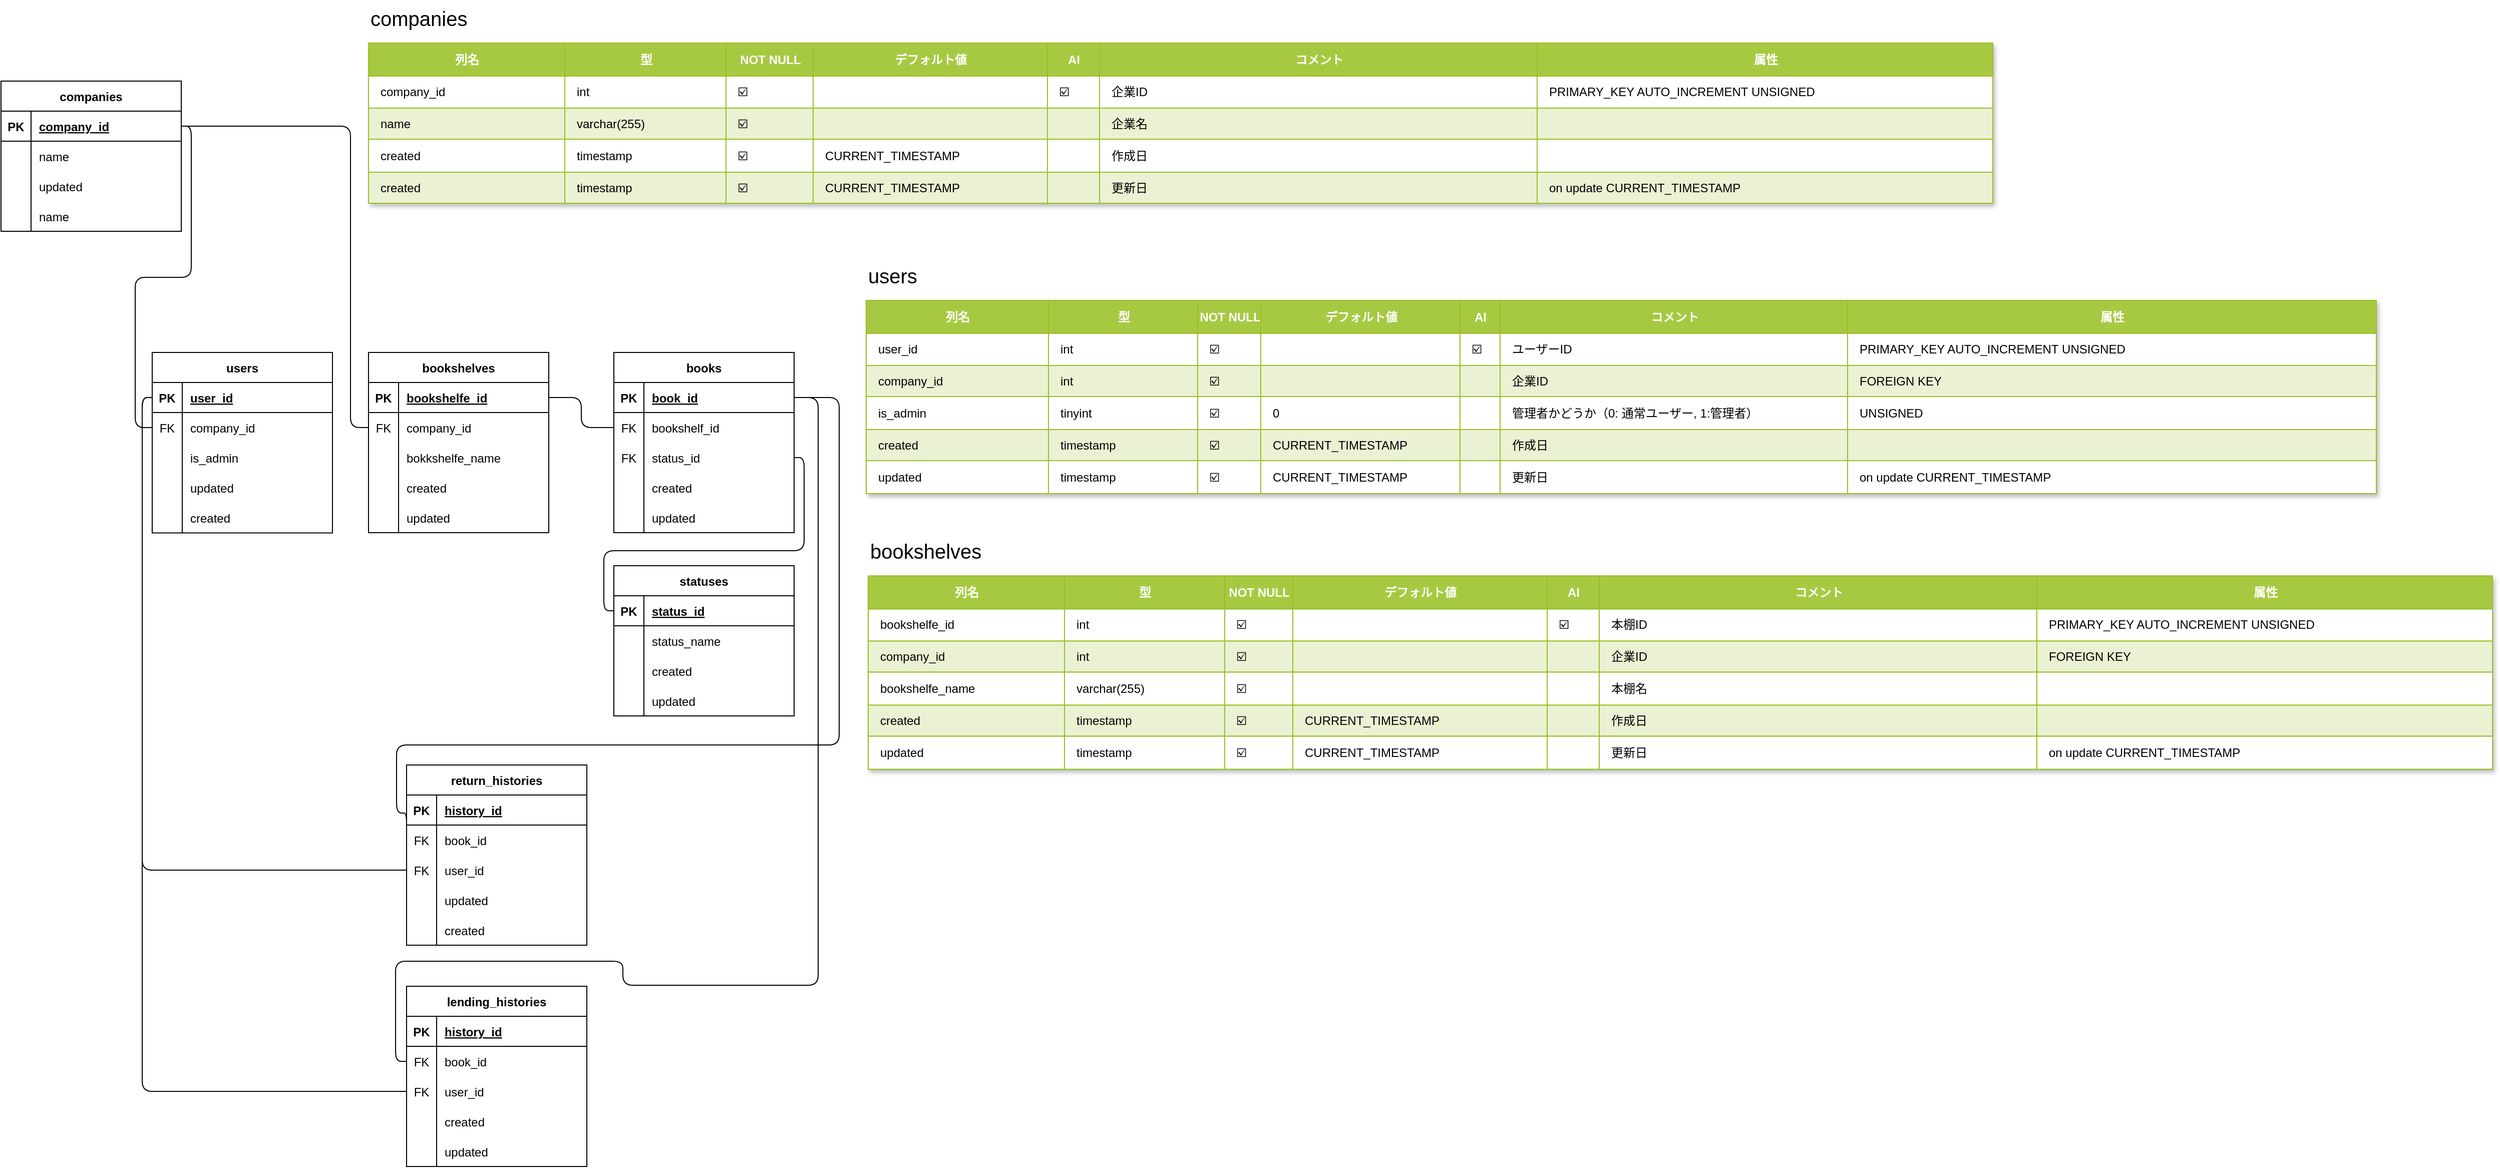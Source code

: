 <mxfile>
    <diagram name="ER図" id="IHoT9h_2okmhWzx3kYjU">
        <mxGraphModel dx="1118" dy="822" grid="0" gridSize="10" guides="1" tooltips="1" connect="1" arrows="1" fold="1" page="1" pageScale="1" pageWidth="1654" pageHeight="1169" math="0" shadow="0">
            <root>
                <mxCell id="0"/>
                <mxCell id="1" parent="0"/>
                <mxCell id="72" value="companies" style="shape=table;startSize=30;container=1;collapsible=1;childLayout=tableLayout;fixedRows=1;rowLines=0;fontStyle=1;align=center;resizeLast=1;" parent="1" vertex="1">
                    <mxGeometry x="119" y="108" width="180" height="150" as="geometry"/>
                </mxCell>
                <mxCell id="73" value="" style="shape=tableRow;horizontal=0;startSize=0;swimlaneHead=0;swimlaneBody=0;fillColor=none;collapsible=0;dropTarget=0;points=[[0,0.5],[1,0.5]];portConstraint=eastwest;top=0;left=0;right=0;bottom=1;" parent="72" vertex="1">
                    <mxGeometry y="30" width="180" height="30" as="geometry"/>
                </mxCell>
                <mxCell id="74" value="PK" style="shape=partialRectangle;connectable=0;fillColor=none;top=0;left=0;bottom=0;right=0;fontStyle=1;overflow=hidden;" parent="73" vertex="1">
                    <mxGeometry width="30" height="30" as="geometry">
                        <mxRectangle width="30" height="30" as="alternateBounds"/>
                    </mxGeometry>
                </mxCell>
                <mxCell id="75" value="company_id" style="shape=partialRectangle;connectable=0;fillColor=none;top=0;left=0;bottom=0;right=0;align=left;spacingLeft=6;fontStyle=5;overflow=hidden;" parent="73" vertex="1">
                    <mxGeometry x="30" width="150" height="30" as="geometry">
                        <mxRectangle width="150" height="30" as="alternateBounds"/>
                    </mxGeometry>
                </mxCell>
                <mxCell id="76" value="" style="shape=tableRow;horizontal=0;startSize=0;swimlaneHead=0;swimlaneBody=0;fillColor=none;collapsible=0;dropTarget=0;points=[[0,0.5],[1,0.5]];portConstraint=eastwest;top=0;left=0;right=0;bottom=0;" parent="72" vertex="1">
                    <mxGeometry y="60" width="180" height="30" as="geometry"/>
                </mxCell>
                <mxCell id="77" value="" style="shape=partialRectangle;connectable=0;fillColor=none;top=0;left=0;bottom=0;right=0;editable=1;overflow=hidden;" parent="76" vertex="1">
                    <mxGeometry width="30" height="30" as="geometry">
                        <mxRectangle width="30" height="30" as="alternateBounds"/>
                    </mxGeometry>
                </mxCell>
                <mxCell id="78" value="name" style="shape=partialRectangle;connectable=0;fillColor=none;top=0;left=0;bottom=0;right=0;align=left;spacingLeft=6;overflow=hidden;" parent="76" vertex="1">
                    <mxGeometry x="30" width="150" height="30" as="geometry">
                        <mxRectangle width="150" height="30" as="alternateBounds"/>
                    </mxGeometry>
                </mxCell>
                <mxCell id="82" value="" style="shape=tableRow;horizontal=0;startSize=0;swimlaneHead=0;swimlaneBody=0;fillColor=none;collapsible=0;dropTarget=0;points=[[0,0.5],[1,0.5]];portConstraint=eastwest;top=0;left=0;right=0;bottom=0;" parent="72" vertex="1">
                    <mxGeometry y="90" width="180" height="30" as="geometry"/>
                </mxCell>
                <mxCell id="83" value="" style="shape=partialRectangle;connectable=0;fillColor=none;top=0;left=0;bottom=0;right=0;editable=1;overflow=hidden;" parent="82" vertex="1">
                    <mxGeometry width="30" height="30" as="geometry">
                        <mxRectangle width="30" height="30" as="alternateBounds"/>
                    </mxGeometry>
                </mxCell>
                <mxCell id="84" value="updated" style="shape=partialRectangle;connectable=0;fillColor=none;top=0;left=0;bottom=0;right=0;align=left;spacingLeft=6;overflow=hidden;" parent="82" vertex="1">
                    <mxGeometry x="30" width="150" height="30" as="geometry">
                        <mxRectangle width="150" height="30" as="alternateBounds"/>
                    </mxGeometry>
                </mxCell>
                <mxCell id="309" value="" style="shape=tableRow;horizontal=0;startSize=0;swimlaneHead=0;swimlaneBody=0;fillColor=none;collapsible=0;dropTarget=0;points=[[0,0.5],[1,0.5]];portConstraint=eastwest;top=0;left=0;right=0;bottom=0;" vertex="1" parent="72">
                    <mxGeometry y="120" width="180" height="30" as="geometry"/>
                </mxCell>
                <mxCell id="310" value="" style="shape=partialRectangle;connectable=0;fillColor=none;top=0;left=0;bottom=0;right=0;editable=1;overflow=hidden;" vertex="1" parent="309">
                    <mxGeometry width="30" height="30" as="geometry">
                        <mxRectangle width="30" height="30" as="alternateBounds"/>
                    </mxGeometry>
                </mxCell>
                <mxCell id="311" value="name" style="shape=partialRectangle;connectable=0;fillColor=none;top=0;left=0;bottom=0;right=0;align=left;spacingLeft=6;overflow=hidden;" vertex="1" parent="309">
                    <mxGeometry x="30" width="150" height="30" as="geometry">
                        <mxRectangle width="150" height="30" as="alternateBounds"/>
                    </mxGeometry>
                </mxCell>
                <mxCell id="99" value="users" style="shape=table;startSize=30;container=1;collapsible=1;childLayout=tableLayout;fixedRows=1;rowLines=0;fontStyle=1;align=center;resizeLast=1;" parent="1" vertex="1">
                    <mxGeometry x="270" y="379" width="180" height="180.262" as="geometry">
                        <mxRectangle x="76" y="303" width="136" height="30" as="alternateBounds"/>
                    </mxGeometry>
                </mxCell>
                <mxCell id="100" value="" style="shape=tableRow;horizontal=0;startSize=0;swimlaneHead=0;swimlaneBody=0;fillColor=none;collapsible=0;dropTarget=0;points=[[0,0.5],[1,0.5]];portConstraint=eastwest;top=0;left=0;right=0;bottom=1;" parent="99" vertex="1">
                    <mxGeometry y="30" width="180" height="30" as="geometry"/>
                </mxCell>
                <mxCell id="101" value="PK" style="shape=partialRectangle;connectable=0;fillColor=none;top=0;left=0;bottom=0;right=0;fontStyle=1;overflow=hidden;" parent="100" vertex="1">
                    <mxGeometry width="30" height="30" as="geometry">
                        <mxRectangle width="30" height="30" as="alternateBounds"/>
                    </mxGeometry>
                </mxCell>
                <mxCell id="102" value="user_id" style="shape=partialRectangle;connectable=0;fillColor=none;top=0;left=0;bottom=0;right=0;align=left;spacingLeft=6;fontStyle=5;overflow=hidden;" parent="100" vertex="1">
                    <mxGeometry x="30" width="150" height="30" as="geometry">
                        <mxRectangle width="150" height="30" as="alternateBounds"/>
                    </mxGeometry>
                </mxCell>
                <mxCell id="103" value="" style="shape=tableRow;horizontal=0;startSize=0;swimlaneHead=0;swimlaneBody=0;fillColor=none;collapsible=0;dropTarget=0;points=[[0,0.5],[1,0.5]];portConstraint=eastwest;top=0;left=0;right=0;bottom=0;" parent="99" vertex="1">
                    <mxGeometry y="60" width="180" height="30" as="geometry"/>
                </mxCell>
                <mxCell id="104" value="FK" style="shape=partialRectangle;connectable=0;fillColor=none;top=0;left=0;bottom=0;right=0;editable=1;overflow=hidden;" parent="103" vertex="1">
                    <mxGeometry width="30" height="30" as="geometry">
                        <mxRectangle width="30" height="30" as="alternateBounds"/>
                    </mxGeometry>
                </mxCell>
                <mxCell id="105" value="company_id" style="shape=partialRectangle;connectable=0;fillColor=none;top=0;left=0;bottom=0;right=0;align=left;spacingLeft=6;overflow=hidden;" parent="103" vertex="1">
                    <mxGeometry x="30" width="150" height="30" as="geometry">
                        <mxRectangle width="150" height="30" as="alternateBounds"/>
                    </mxGeometry>
                </mxCell>
                <mxCell id="106" value="" style="shape=tableRow;horizontal=0;startSize=0;swimlaneHead=0;swimlaneBody=0;fillColor=none;collapsible=0;dropTarget=0;points=[[0,0.5],[1,0.5]];portConstraint=eastwest;top=0;left=0;right=0;bottom=0;" parent="99" vertex="1">
                    <mxGeometry y="90" width="180" height="30" as="geometry"/>
                </mxCell>
                <mxCell id="107" value="" style="shape=partialRectangle;connectable=0;fillColor=none;top=0;left=0;bottom=0;right=0;editable=1;overflow=hidden;" parent="106" vertex="1">
                    <mxGeometry width="30" height="30" as="geometry">
                        <mxRectangle width="30" height="30" as="alternateBounds"/>
                    </mxGeometry>
                </mxCell>
                <mxCell id="108" value="is_admin" style="shape=partialRectangle;connectable=0;fillColor=none;top=0;left=0;bottom=0;right=0;align=left;spacingLeft=6;overflow=hidden;" parent="106" vertex="1">
                    <mxGeometry x="30" width="150" height="30" as="geometry">
                        <mxRectangle width="150" height="30" as="alternateBounds"/>
                    </mxGeometry>
                </mxCell>
                <mxCell id="109" value="" style="shape=tableRow;horizontal=0;startSize=0;swimlaneHead=0;swimlaneBody=0;fillColor=none;collapsible=0;dropTarget=0;points=[[0,0.5],[1,0.5]];portConstraint=eastwest;top=0;left=0;right=0;bottom=0;" parent="99" vertex="1">
                    <mxGeometry y="120" width="180" height="30" as="geometry"/>
                </mxCell>
                <mxCell id="110" value="" style="shape=partialRectangle;connectable=0;fillColor=none;top=0;left=0;bottom=0;right=0;editable=1;overflow=hidden;" parent="109" vertex="1">
                    <mxGeometry width="30" height="30" as="geometry">
                        <mxRectangle width="30" height="30" as="alternateBounds"/>
                    </mxGeometry>
                </mxCell>
                <mxCell id="111" value="updated" style="shape=partialRectangle;connectable=0;fillColor=none;top=0;left=0;bottom=0;right=0;align=left;spacingLeft=6;overflow=hidden;" parent="109" vertex="1">
                    <mxGeometry x="30" width="150" height="30" as="geometry">
                        <mxRectangle width="150" height="30" as="alternateBounds"/>
                    </mxGeometry>
                </mxCell>
                <mxCell id="344" value="" style="shape=tableRow;horizontal=0;startSize=0;swimlaneHead=0;swimlaneBody=0;fillColor=none;collapsible=0;dropTarget=0;points=[[0,0.5],[1,0.5]];portConstraint=eastwest;top=0;left=0;right=0;bottom=0;" vertex="1" parent="99">
                    <mxGeometry y="150" width="180" height="30" as="geometry"/>
                </mxCell>
                <mxCell id="345" value="" style="shape=partialRectangle;connectable=0;fillColor=none;top=0;left=0;bottom=0;right=0;editable=1;overflow=hidden;" vertex="1" parent="344">
                    <mxGeometry width="30" height="30" as="geometry">
                        <mxRectangle width="30" height="30" as="alternateBounds"/>
                    </mxGeometry>
                </mxCell>
                <mxCell id="346" value="created" style="shape=partialRectangle;connectable=0;fillColor=none;top=0;left=0;bottom=0;right=0;align=left;spacingLeft=6;overflow=hidden;" vertex="1" parent="344">
                    <mxGeometry x="30" width="150" height="30" as="geometry">
                        <mxRectangle width="150" height="30" as="alternateBounds"/>
                    </mxGeometry>
                </mxCell>
                <mxCell id="125" value="books" style="shape=table;startSize=30;container=1;collapsible=1;childLayout=tableLayout;fixedRows=1;rowLines=0;fontStyle=1;align=center;resizeLast=1;" parent="1" vertex="1">
                    <mxGeometry x="731" y="379" width="180" height="180" as="geometry">
                        <mxRectangle x="76" y="303" width="136" height="30" as="alternateBounds"/>
                    </mxGeometry>
                </mxCell>
                <mxCell id="126" value="" style="shape=tableRow;horizontal=0;startSize=0;swimlaneHead=0;swimlaneBody=0;fillColor=none;collapsible=0;dropTarget=0;points=[[0,0.5],[1,0.5]];portConstraint=eastwest;top=0;left=0;right=0;bottom=1;" parent="125" vertex="1">
                    <mxGeometry y="30" width="180" height="30" as="geometry"/>
                </mxCell>
                <mxCell id="127" value="PK" style="shape=partialRectangle;connectable=0;fillColor=none;top=0;left=0;bottom=0;right=0;fontStyle=1;overflow=hidden;" parent="126" vertex="1">
                    <mxGeometry width="30" height="30" as="geometry">
                        <mxRectangle width="30" height="30" as="alternateBounds"/>
                    </mxGeometry>
                </mxCell>
                <mxCell id="128" value="book_id" style="shape=partialRectangle;connectable=0;fillColor=none;top=0;left=0;bottom=0;right=0;align=left;spacingLeft=6;fontStyle=5;overflow=hidden;" parent="126" vertex="1">
                    <mxGeometry x="30" width="150" height="30" as="geometry">
                        <mxRectangle width="150" height="30" as="alternateBounds"/>
                    </mxGeometry>
                </mxCell>
                <mxCell id="211" value="" style="shape=tableRow;horizontal=0;startSize=0;swimlaneHead=0;swimlaneBody=0;fillColor=none;collapsible=0;dropTarget=0;points=[[0,0.5],[1,0.5]];portConstraint=eastwest;top=0;left=0;right=0;bottom=0;" parent="125" vertex="1">
                    <mxGeometry y="60" width="180" height="30" as="geometry"/>
                </mxCell>
                <mxCell id="212" value="FK" style="shape=partialRectangle;connectable=0;fillColor=none;top=0;left=0;bottom=0;right=0;editable=1;overflow=hidden;" parent="211" vertex="1">
                    <mxGeometry width="30" height="30" as="geometry">
                        <mxRectangle width="30" height="30" as="alternateBounds"/>
                    </mxGeometry>
                </mxCell>
                <mxCell id="213" value="bookshelf_id" style="shape=partialRectangle;connectable=0;fillColor=none;top=0;left=0;bottom=0;right=0;align=left;spacingLeft=6;overflow=hidden;" parent="211" vertex="1">
                    <mxGeometry x="30" width="150" height="30" as="geometry">
                        <mxRectangle width="150" height="30" as="alternateBounds"/>
                    </mxGeometry>
                </mxCell>
                <mxCell id="218" value="" style="shape=tableRow;horizontal=0;startSize=0;swimlaneHead=0;swimlaneBody=0;fillColor=none;collapsible=0;dropTarget=0;points=[[0,0.5],[1,0.5]];portConstraint=eastwest;top=0;left=0;right=0;bottom=0;" parent="125" vertex="1">
                    <mxGeometry y="90" width="180" height="30" as="geometry"/>
                </mxCell>
                <mxCell id="219" value="FK" style="shape=partialRectangle;connectable=0;fillColor=none;top=0;left=0;bottom=0;right=0;editable=1;overflow=hidden;" parent="218" vertex="1">
                    <mxGeometry width="30" height="30" as="geometry">
                        <mxRectangle width="30" height="30" as="alternateBounds"/>
                    </mxGeometry>
                </mxCell>
                <mxCell id="220" value="status_id" style="shape=partialRectangle;connectable=0;fillColor=none;top=0;left=0;bottom=0;right=0;align=left;spacingLeft=6;overflow=hidden;" parent="218" vertex="1">
                    <mxGeometry x="30" width="150" height="30" as="geometry">
                        <mxRectangle width="150" height="30" as="alternateBounds"/>
                    </mxGeometry>
                </mxCell>
                <mxCell id="132" value="" style="shape=tableRow;horizontal=0;startSize=0;swimlaneHead=0;swimlaneBody=0;fillColor=none;collapsible=0;dropTarget=0;points=[[0,0.5],[1,0.5]];portConstraint=eastwest;top=0;left=0;right=0;bottom=0;" parent="125" vertex="1">
                    <mxGeometry y="120" width="180" height="30" as="geometry"/>
                </mxCell>
                <mxCell id="133" value="" style="shape=partialRectangle;connectable=0;fillColor=none;top=0;left=0;bottom=0;right=0;editable=1;overflow=hidden;" parent="132" vertex="1">
                    <mxGeometry width="30" height="30" as="geometry">
                        <mxRectangle width="30" height="30" as="alternateBounds"/>
                    </mxGeometry>
                </mxCell>
                <mxCell id="134" value="created" style="shape=partialRectangle;connectable=0;fillColor=none;top=0;left=0;bottom=0;right=0;align=left;spacingLeft=6;overflow=hidden;" parent="132" vertex="1">
                    <mxGeometry x="30" width="150" height="30" as="geometry">
                        <mxRectangle width="150" height="30" as="alternateBounds"/>
                    </mxGeometry>
                </mxCell>
                <mxCell id="135" value="" style="shape=tableRow;horizontal=0;startSize=0;swimlaneHead=0;swimlaneBody=0;fillColor=none;collapsible=0;dropTarget=0;points=[[0,0.5],[1,0.5]];portConstraint=eastwest;top=0;left=0;right=0;bottom=0;" parent="125" vertex="1">
                    <mxGeometry y="150" width="180" height="30" as="geometry"/>
                </mxCell>
                <mxCell id="136" value="" style="shape=partialRectangle;connectable=0;fillColor=none;top=0;left=0;bottom=0;right=0;editable=1;overflow=hidden;" parent="135" vertex="1">
                    <mxGeometry width="30" height="30" as="geometry">
                        <mxRectangle width="30" height="30" as="alternateBounds"/>
                    </mxGeometry>
                </mxCell>
                <mxCell id="137" value="updated" style="shape=partialRectangle;connectable=0;fillColor=none;top=0;left=0;bottom=0;right=0;align=left;spacingLeft=6;overflow=hidden;" parent="135" vertex="1">
                    <mxGeometry x="30" width="150" height="30" as="geometry">
                        <mxRectangle width="150" height="30" as="alternateBounds"/>
                    </mxGeometry>
                </mxCell>
                <mxCell id="138" value="bookshelves" style="shape=table;startSize=30;container=1;collapsible=1;childLayout=tableLayout;fixedRows=1;rowLines=0;fontStyle=1;align=center;resizeLast=1;" parent="1" vertex="1">
                    <mxGeometry x="486" y="379" width="180" height="180" as="geometry">
                        <mxRectangle x="76" y="303" width="136" height="30" as="alternateBounds"/>
                    </mxGeometry>
                </mxCell>
                <mxCell id="139" value="" style="shape=tableRow;horizontal=0;startSize=0;swimlaneHead=0;swimlaneBody=0;fillColor=none;collapsible=0;dropTarget=0;points=[[0,0.5],[1,0.5]];portConstraint=eastwest;top=0;left=0;right=0;bottom=1;" parent="138" vertex="1">
                    <mxGeometry y="30" width="180" height="30" as="geometry"/>
                </mxCell>
                <mxCell id="140" value="PK" style="shape=partialRectangle;connectable=0;fillColor=none;top=0;left=0;bottom=0;right=0;fontStyle=1;overflow=hidden;" parent="139" vertex="1">
                    <mxGeometry width="30" height="30" as="geometry">
                        <mxRectangle width="30" height="30" as="alternateBounds"/>
                    </mxGeometry>
                </mxCell>
                <mxCell id="141" value="bookshelfe_id" style="shape=partialRectangle;connectable=0;fillColor=none;top=0;left=0;bottom=0;right=0;align=left;spacingLeft=6;fontStyle=5;overflow=hidden;" parent="139" vertex="1">
                    <mxGeometry x="30" width="150" height="30" as="geometry">
                        <mxRectangle width="150" height="30" as="alternateBounds"/>
                    </mxGeometry>
                </mxCell>
                <mxCell id="142" value="" style="shape=tableRow;horizontal=0;startSize=0;swimlaneHead=0;swimlaneBody=0;fillColor=none;collapsible=0;dropTarget=0;points=[[0,0.5],[1,0.5]];portConstraint=eastwest;top=0;left=0;right=0;bottom=0;" parent="138" vertex="1">
                    <mxGeometry y="60" width="180" height="30" as="geometry"/>
                </mxCell>
                <mxCell id="143" value="FK" style="shape=partialRectangle;connectable=0;fillColor=none;top=0;left=0;bottom=0;right=0;editable=1;overflow=hidden;" parent="142" vertex="1">
                    <mxGeometry width="30" height="30" as="geometry">
                        <mxRectangle width="30" height="30" as="alternateBounds"/>
                    </mxGeometry>
                </mxCell>
                <mxCell id="144" value="company_id" style="shape=partialRectangle;connectable=0;fillColor=none;top=0;left=0;bottom=0;right=0;align=left;spacingLeft=6;overflow=hidden;" parent="142" vertex="1">
                    <mxGeometry x="30" width="150" height="30" as="geometry">
                        <mxRectangle width="150" height="30" as="alternateBounds"/>
                    </mxGeometry>
                </mxCell>
                <mxCell id="516" value="" style="shape=tableRow;horizontal=0;startSize=0;swimlaneHead=0;swimlaneBody=0;fillColor=none;collapsible=0;dropTarget=0;points=[[0,0.5],[1,0.5]];portConstraint=eastwest;top=0;left=0;right=0;bottom=0;" vertex="1" parent="138">
                    <mxGeometry y="90" width="180" height="30" as="geometry"/>
                </mxCell>
                <mxCell id="517" value="" style="shape=partialRectangle;connectable=0;fillColor=none;top=0;left=0;bottom=0;right=0;editable=1;overflow=hidden;" vertex="1" parent="516">
                    <mxGeometry width="30" height="30" as="geometry">
                        <mxRectangle width="30" height="30" as="alternateBounds"/>
                    </mxGeometry>
                </mxCell>
                <mxCell id="518" value="bokkshelfe_name" style="shape=partialRectangle;connectable=0;fillColor=none;top=0;left=0;bottom=0;right=0;align=left;spacingLeft=6;overflow=hidden;" vertex="1" parent="516">
                    <mxGeometry x="30" width="150" height="30" as="geometry">
                        <mxRectangle width="150" height="30" as="alternateBounds"/>
                    </mxGeometry>
                </mxCell>
                <mxCell id="145" value="" style="shape=tableRow;horizontal=0;startSize=0;swimlaneHead=0;swimlaneBody=0;fillColor=none;collapsible=0;dropTarget=0;points=[[0,0.5],[1,0.5]];portConstraint=eastwest;top=0;left=0;right=0;bottom=0;" parent="138" vertex="1">
                    <mxGeometry y="120" width="180" height="30" as="geometry"/>
                </mxCell>
                <mxCell id="146" value="" style="shape=partialRectangle;connectable=0;fillColor=none;top=0;left=0;bottom=0;right=0;editable=1;overflow=hidden;" parent="145" vertex="1">
                    <mxGeometry width="30" height="30" as="geometry">
                        <mxRectangle width="30" height="30" as="alternateBounds"/>
                    </mxGeometry>
                </mxCell>
                <mxCell id="147" value="created" style="shape=partialRectangle;connectable=0;fillColor=none;top=0;left=0;bottom=0;right=0;align=left;spacingLeft=6;overflow=hidden;" parent="145" vertex="1">
                    <mxGeometry x="30" width="150" height="30" as="geometry">
                        <mxRectangle width="150" height="30" as="alternateBounds"/>
                    </mxGeometry>
                </mxCell>
                <mxCell id="148" value="" style="shape=tableRow;horizontal=0;startSize=0;swimlaneHead=0;swimlaneBody=0;fillColor=none;collapsible=0;dropTarget=0;points=[[0,0.5],[1,0.5]];portConstraint=eastwest;top=0;left=0;right=0;bottom=0;" parent="138" vertex="1">
                    <mxGeometry y="150" width="180" height="30" as="geometry"/>
                </mxCell>
                <mxCell id="149" value="" style="shape=partialRectangle;connectable=0;fillColor=none;top=0;left=0;bottom=0;right=0;editable=1;overflow=hidden;" parent="148" vertex="1">
                    <mxGeometry width="30" height="30" as="geometry">
                        <mxRectangle width="30" height="30" as="alternateBounds"/>
                    </mxGeometry>
                </mxCell>
                <mxCell id="150" value="updated" style="shape=partialRectangle;connectable=0;fillColor=none;top=0;left=0;bottom=0;right=0;align=left;spacingLeft=6;overflow=hidden;" parent="148" vertex="1">
                    <mxGeometry x="30" width="150" height="30" as="geometry">
                        <mxRectangle width="150" height="30" as="alternateBounds"/>
                    </mxGeometry>
                </mxCell>
                <mxCell id="151" value="lending_histories" style="shape=table;startSize=30;container=1;collapsible=1;childLayout=tableLayout;fixedRows=1;rowLines=0;fontStyle=1;align=center;resizeLast=1;" parent="1" vertex="1">
                    <mxGeometry x="524" y="1012" width="180" height="180" as="geometry">
                        <mxRectangle x="76" y="303" width="136" height="30" as="alternateBounds"/>
                    </mxGeometry>
                </mxCell>
                <mxCell id="152" value="" style="shape=tableRow;horizontal=0;startSize=0;swimlaneHead=0;swimlaneBody=0;fillColor=none;collapsible=0;dropTarget=0;points=[[0,0.5],[1,0.5]];portConstraint=eastwest;top=0;left=0;right=0;bottom=1;" parent="151" vertex="1">
                    <mxGeometry y="30" width="180" height="30" as="geometry"/>
                </mxCell>
                <mxCell id="153" value="PK" style="shape=partialRectangle;connectable=0;fillColor=none;top=0;left=0;bottom=0;right=0;fontStyle=1;overflow=hidden;" parent="152" vertex="1">
                    <mxGeometry width="30" height="30" as="geometry">
                        <mxRectangle width="30" height="30" as="alternateBounds"/>
                    </mxGeometry>
                </mxCell>
                <mxCell id="154" value="history_id" style="shape=partialRectangle;connectable=0;fillColor=none;top=0;left=0;bottom=0;right=0;align=left;spacingLeft=6;fontStyle=5;overflow=hidden;" parent="152" vertex="1">
                    <mxGeometry x="30" width="150" height="30" as="geometry">
                        <mxRectangle width="150" height="30" as="alternateBounds"/>
                    </mxGeometry>
                </mxCell>
                <mxCell id="164" value="" style="shape=tableRow;horizontal=0;startSize=0;swimlaneHead=0;swimlaneBody=0;fillColor=none;collapsible=0;dropTarget=0;points=[[0,0.5],[1,0.5]];portConstraint=eastwest;top=0;left=0;right=0;bottom=0;" parent="151" vertex="1">
                    <mxGeometry y="60" width="180" height="30" as="geometry"/>
                </mxCell>
                <mxCell id="165" value="FK" style="shape=partialRectangle;connectable=0;fillColor=none;top=0;left=0;bottom=0;right=0;editable=1;overflow=hidden;" parent="164" vertex="1">
                    <mxGeometry width="30" height="30" as="geometry">
                        <mxRectangle width="30" height="30" as="alternateBounds"/>
                    </mxGeometry>
                </mxCell>
                <mxCell id="166" value="book_id" style="shape=partialRectangle;connectable=0;fillColor=none;top=0;left=0;bottom=0;right=0;align=left;spacingLeft=6;overflow=hidden;" parent="164" vertex="1">
                    <mxGeometry x="30" width="150" height="30" as="geometry">
                        <mxRectangle width="150" height="30" as="alternateBounds"/>
                    </mxGeometry>
                </mxCell>
                <mxCell id="242" value="" style="shape=tableRow;horizontal=0;startSize=0;swimlaneHead=0;swimlaneBody=0;fillColor=none;collapsible=0;dropTarget=0;points=[[0,0.5],[1,0.5]];portConstraint=eastwest;top=0;left=0;right=0;bottom=0;" parent="151" vertex="1">
                    <mxGeometry y="90" width="180" height="30" as="geometry"/>
                </mxCell>
                <mxCell id="243" value="FK" style="shape=partialRectangle;connectable=0;fillColor=none;top=0;left=0;bottom=0;right=0;editable=1;overflow=hidden;" parent="242" vertex="1">
                    <mxGeometry width="30" height="30" as="geometry">
                        <mxRectangle width="30" height="30" as="alternateBounds"/>
                    </mxGeometry>
                </mxCell>
                <mxCell id="244" value="user_id" style="shape=partialRectangle;connectable=0;fillColor=none;top=0;left=0;bottom=0;right=0;align=left;spacingLeft=6;overflow=hidden;" parent="242" vertex="1">
                    <mxGeometry x="30" width="150" height="30" as="geometry">
                        <mxRectangle width="150" height="30" as="alternateBounds"/>
                    </mxGeometry>
                </mxCell>
                <mxCell id="158" value="" style="shape=tableRow;horizontal=0;startSize=0;swimlaneHead=0;swimlaneBody=0;fillColor=none;collapsible=0;dropTarget=0;points=[[0,0.5],[1,0.5]];portConstraint=eastwest;top=0;left=0;right=0;bottom=0;" parent="151" vertex="1">
                    <mxGeometry y="120" width="180" height="30" as="geometry"/>
                </mxCell>
                <mxCell id="159" value="" style="shape=partialRectangle;connectable=0;fillColor=none;top=0;left=0;bottom=0;right=0;editable=1;overflow=hidden;" parent="158" vertex="1">
                    <mxGeometry width="30" height="30" as="geometry">
                        <mxRectangle width="30" height="30" as="alternateBounds"/>
                    </mxGeometry>
                </mxCell>
                <mxCell id="160" value="created" style="shape=partialRectangle;connectable=0;fillColor=none;top=0;left=0;bottom=0;right=0;align=left;spacingLeft=6;overflow=hidden;" parent="158" vertex="1">
                    <mxGeometry x="30" width="150" height="30" as="geometry">
                        <mxRectangle width="150" height="30" as="alternateBounds"/>
                    </mxGeometry>
                </mxCell>
                <mxCell id="161" value="" style="shape=tableRow;horizontal=0;startSize=0;swimlaneHead=0;swimlaneBody=0;fillColor=none;collapsible=0;dropTarget=0;points=[[0,0.5],[1,0.5]];portConstraint=eastwest;top=0;left=0;right=0;bottom=0;" parent="151" vertex="1">
                    <mxGeometry y="150" width="180" height="30" as="geometry"/>
                </mxCell>
                <mxCell id="162" value="" style="shape=partialRectangle;connectable=0;fillColor=none;top=0;left=0;bottom=0;right=0;editable=1;overflow=hidden;" parent="161" vertex="1">
                    <mxGeometry width="30" height="30" as="geometry">
                        <mxRectangle width="30" height="30" as="alternateBounds"/>
                    </mxGeometry>
                </mxCell>
                <mxCell id="163" value="updated" style="shape=partialRectangle;connectable=0;fillColor=none;top=0;left=0;bottom=0;right=0;align=left;spacingLeft=6;overflow=hidden;" parent="161" vertex="1">
                    <mxGeometry x="30" width="150" height="30" as="geometry">
                        <mxRectangle width="150" height="30" as="alternateBounds"/>
                    </mxGeometry>
                </mxCell>
                <mxCell id="190" style="edgeStyle=orthogonalEdgeStyle;html=1;exitX=0;exitY=0.5;exitDx=0;exitDy=0;entryX=1;entryY=0.5;entryDx=0;entryDy=0;endArrow=none;endFill=0;" parent="1" source="103" target="73" edge="1">
                    <mxGeometry relative="1" as="geometry">
                        <Array as="points">
                            <mxPoint x="253" y="454"/>
                            <mxPoint x="253" y="304"/>
                            <mxPoint x="309" y="304"/>
                            <mxPoint x="309" y="153"/>
                        </Array>
                    </mxGeometry>
                </mxCell>
                <mxCell id="204" style="edgeStyle=orthogonalEdgeStyle;html=1;exitX=0;exitY=0.5;exitDx=0;exitDy=0;entryX=1;entryY=0.5;entryDx=0;entryDy=0;endArrow=none;endFill=0;" parent="1" source="142" target="73" edge="1">
                    <mxGeometry relative="1" as="geometry">
                        <Array as="points">
                            <mxPoint x="468" y="454"/>
                            <mxPoint x="468" y="153"/>
                        </Array>
                    </mxGeometry>
                </mxCell>
                <mxCell id="206" style="edgeStyle=orthogonalEdgeStyle;html=1;exitX=1;exitY=0.5;exitDx=0;exitDy=0;entryX=0;entryY=0.5;entryDx=0;entryDy=0;endArrow=none;endFill=0;" parent="1" source="126" target="164" edge="1">
                    <mxGeometry relative="1" as="geometry">
                        <Array as="points">
                            <mxPoint x="935" y="424"/>
                            <mxPoint x="935" y="1011"/>
                            <mxPoint x="740" y="1011"/>
                            <mxPoint x="740" y="987"/>
                            <mxPoint x="513" y="987"/>
                            <mxPoint x="513" y="1087"/>
                        </Array>
                    </mxGeometry>
                </mxCell>
                <mxCell id="214" style="edgeStyle=orthogonalEdgeStyle;html=1;exitX=1;exitY=0.5;exitDx=0;exitDy=0;entryX=0;entryY=0.5;entryDx=0;entryDy=0;endArrow=none;endFill=0;" parent="1" source="139" target="211" edge="1">
                    <mxGeometry relative="1" as="geometry"/>
                </mxCell>
                <mxCell id="170" value="statuses" style="shape=table;startSize=30;container=1;collapsible=1;childLayout=tableLayout;fixedRows=1;rowLines=0;fontStyle=1;align=center;resizeLast=1;" parent="1" vertex="1">
                    <mxGeometry x="731" y="592" width="180" height="150" as="geometry">
                        <mxRectangle x="76" y="303" width="136" height="30" as="alternateBounds"/>
                    </mxGeometry>
                </mxCell>
                <mxCell id="171" value="" style="shape=tableRow;horizontal=0;startSize=0;swimlaneHead=0;swimlaneBody=0;fillColor=none;collapsible=0;dropTarget=0;points=[[0,0.5],[1,0.5]];portConstraint=eastwest;top=0;left=0;right=0;bottom=1;" parent="170" vertex="1">
                    <mxGeometry y="30" width="180" height="30" as="geometry"/>
                </mxCell>
                <mxCell id="172" value="PK" style="shape=partialRectangle;connectable=0;fillColor=none;top=0;left=0;bottom=0;right=0;fontStyle=1;overflow=hidden;" parent="171" vertex="1">
                    <mxGeometry width="30" height="30" as="geometry">
                        <mxRectangle width="30" height="30" as="alternateBounds"/>
                    </mxGeometry>
                </mxCell>
                <mxCell id="173" value="status_id" style="shape=partialRectangle;connectable=0;fillColor=none;top=0;left=0;bottom=0;right=0;align=left;spacingLeft=6;fontStyle=5;overflow=hidden;" parent="171" vertex="1">
                    <mxGeometry x="30" width="150" height="30" as="geometry">
                        <mxRectangle width="150" height="30" as="alternateBounds"/>
                    </mxGeometry>
                </mxCell>
                <mxCell id="174" value="" style="shape=tableRow;horizontal=0;startSize=0;swimlaneHead=0;swimlaneBody=0;fillColor=none;collapsible=0;dropTarget=0;points=[[0,0.5],[1,0.5]];portConstraint=eastwest;top=0;left=0;right=0;bottom=0;" parent="170" vertex="1">
                    <mxGeometry y="60" width="180" height="30" as="geometry"/>
                </mxCell>
                <mxCell id="175" value="" style="shape=partialRectangle;connectable=0;fillColor=none;top=0;left=0;bottom=0;right=0;editable=1;overflow=hidden;" parent="174" vertex="1">
                    <mxGeometry width="30" height="30" as="geometry">
                        <mxRectangle width="30" height="30" as="alternateBounds"/>
                    </mxGeometry>
                </mxCell>
                <mxCell id="176" value="status_name" style="shape=partialRectangle;connectable=0;fillColor=none;top=0;left=0;bottom=0;right=0;align=left;spacingLeft=6;overflow=hidden;" parent="174" vertex="1">
                    <mxGeometry x="30" width="150" height="30" as="geometry">
                        <mxRectangle width="150" height="30" as="alternateBounds"/>
                    </mxGeometry>
                </mxCell>
                <mxCell id="180" value="" style="shape=tableRow;horizontal=0;startSize=0;swimlaneHead=0;swimlaneBody=0;fillColor=none;collapsible=0;dropTarget=0;points=[[0,0.5],[1,0.5]];portConstraint=eastwest;top=0;left=0;right=0;bottom=0;" parent="170" vertex="1">
                    <mxGeometry y="90" width="180" height="30" as="geometry"/>
                </mxCell>
                <mxCell id="181" value="" style="shape=partialRectangle;connectable=0;fillColor=none;top=0;left=0;bottom=0;right=0;editable=1;overflow=hidden;" parent="180" vertex="1">
                    <mxGeometry width="30" height="30" as="geometry">
                        <mxRectangle width="30" height="30" as="alternateBounds"/>
                    </mxGeometry>
                </mxCell>
                <mxCell id="182" value="created" style="shape=partialRectangle;connectable=0;fillColor=none;top=0;left=0;bottom=0;right=0;align=left;spacingLeft=6;overflow=hidden;" parent="180" vertex="1">
                    <mxGeometry x="30" width="150" height="30" as="geometry">
                        <mxRectangle width="150" height="30" as="alternateBounds"/>
                    </mxGeometry>
                </mxCell>
                <mxCell id="183" value="" style="shape=tableRow;horizontal=0;startSize=0;swimlaneHead=0;swimlaneBody=0;fillColor=none;collapsible=0;dropTarget=0;points=[[0,0.5],[1,0.5]];portConstraint=eastwest;top=0;left=0;right=0;bottom=0;" parent="170" vertex="1">
                    <mxGeometry y="120" width="180" height="30" as="geometry"/>
                </mxCell>
                <mxCell id="184" value="" style="shape=partialRectangle;connectable=0;fillColor=none;top=0;left=0;bottom=0;right=0;editable=1;overflow=hidden;" parent="183" vertex="1">
                    <mxGeometry width="30" height="30" as="geometry">
                        <mxRectangle width="30" height="30" as="alternateBounds"/>
                    </mxGeometry>
                </mxCell>
                <mxCell id="185" value="updated" style="shape=partialRectangle;connectable=0;fillColor=none;top=0;left=0;bottom=0;right=0;align=left;spacingLeft=6;overflow=hidden;" parent="183" vertex="1">
                    <mxGeometry x="30" width="150" height="30" as="geometry">
                        <mxRectangle width="150" height="30" as="alternateBounds"/>
                    </mxGeometry>
                </mxCell>
                <mxCell id="221" value="return_histories" style="shape=table;startSize=30;container=1;collapsible=1;childLayout=tableLayout;fixedRows=1;rowLines=0;fontStyle=1;align=center;resizeLast=1;" parent="1" vertex="1">
                    <mxGeometry x="524" y="791" width="180" height="180" as="geometry">
                        <mxRectangle x="76" y="303" width="136" height="30" as="alternateBounds"/>
                    </mxGeometry>
                </mxCell>
                <mxCell id="222" value="" style="shape=tableRow;horizontal=0;startSize=0;swimlaneHead=0;swimlaneBody=0;fillColor=none;collapsible=0;dropTarget=0;points=[[0,0.5],[1,0.5]];portConstraint=eastwest;top=0;left=0;right=0;bottom=1;" parent="221" vertex="1">
                    <mxGeometry y="30" width="180" height="30" as="geometry"/>
                </mxCell>
                <mxCell id="223" value="PK" style="shape=partialRectangle;connectable=0;fillColor=none;top=0;left=0;bottom=0;right=0;fontStyle=1;overflow=hidden;" parent="222" vertex="1">
                    <mxGeometry width="30" height="30" as="geometry">
                        <mxRectangle width="30" height="30" as="alternateBounds"/>
                    </mxGeometry>
                </mxCell>
                <mxCell id="224" value="history_id" style="shape=partialRectangle;connectable=0;fillColor=none;top=0;left=0;bottom=0;right=0;align=left;spacingLeft=6;fontStyle=5;overflow=hidden;" parent="222" vertex="1">
                    <mxGeometry x="30" width="150" height="30" as="geometry">
                        <mxRectangle width="150" height="30" as="alternateBounds"/>
                    </mxGeometry>
                </mxCell>
                <mxCell id="225" value="" style="shape=tableRow;horizontal=0;startSize=0;swimlaneHead=0;swimlaneBody=0;fillColor=none;collapsible=0;dropTarget=0;points=[[0,0.5],[1,0.5]];portConstraint=eastwest;top=0;left=0;right=0;bottom=0;" parent="221" vertex="1">
                    <mxGeometry y="60" width="180" height="30" as="geometry"/>
                </mxCell>
                <mxCell id="226" value="FK" style="shape=partialRectangle;connectable=0;fillColor=none;top=0;left=0;bottom=0;right=0;editable=1;overflow=hidden;" parent="225" vertex="1">
                    <mxGeometry width="30" height="30" as="geometry">
                        <mxRectangle width="30" height="30" as="alternateBounds"/>
                    </mxGeometry>
                </mxCell>
                <mxCell id="227" value="book_id" style="shape=partialRectangle;connectable=0;fillColor=none;top=0;left=0;bottom=0;right=0;align=left;spacingLeft=6;overflow=hidden;" parent="225" vertex="1">
                    <mxGeometry x="30" width="150" height="30" as="geometry">
                        <mxRectangle width="150" height="30" as="alternateBounds"/>
                    </mxGeometry>
                </mxCell>
                <mxCell id="231" value="" style="shape=tableRow;horizontal=0;startSize=0;swimlaneHead=0;swimlaneBody=0;fillColor=none;collapsible=0;dropTarget=0;points=[[0,0.5],[1,0.5]];portConstraint=eastwest;top=0;left=0;right=0;bottom=0;" parent="221" vertex="1">
                    <mxGeometry y="90" width="180" height="30" as="geometry"/>
                </mxCell>
                <mxCell id="232" value="FK" style="shape=partialRectangle;connectable=0;fillColor=none;top=0;left=0;bottom=0;right=0;editable=1;overflow=hidden;" parent="231" vertex="1">
                    <mxGeometry width="30" height="30" as="geometry">
                        <mxRectangle width="30" height="30" as="alternateBounds"/>
                    </mxGeometry>
                </mxCell>
                <mxCell id="233" value="user_id" style="shape=partialRectangle;connectable=0;fillColor=none;top=0;left=0;bottom=0;right=0;align=left;spacingLeft=6;overflow=hidden;" parent="231" vertex="1">
                    <mxGeometry x="30" width="150" height="30" as="geometry">
                        <mxRectangle width="150" height="30" as="alternateBounds"/>
                    </mxGeometry>
                </mxCell>
                <mxCell id="234" value="" style="shape=tableRow;horizontal=0;startSize=0;swimlaneHead=0;swimlaneBody=0;fillColor=none;collapsible=0;dropTarget=0;points=[[0,0.5],[1,0.5]];portConstraint=eastwest;top=0;left=0;right=0;bottom=0;" parent="221" vertex="1">
                    <mxGeometry y="120" width="180" height="30" as="geometry"/>
                </mxCell>
                <mxCell id="235" value="" style="shape=partialRectangle;connectable=0;fillColor=none;top=0;left=0;bottom=0;right=0;editable=1;overflow=hidden;" parent="234" vertex="1">
                    <mxGeometry width="30" height="30" as="geometry">
                        <mxRectangle width="30" height="30" as="alternateBounds"/>
                    </mxGeometry>
                </mxCell>
                <mxCell id="236" value="updated" style="shape=partialRectangle;connectable=0;fillColor=none;top=0;left=0;bottom=0;right=0;align=left;spacingLeft=6;overflow=hidden;" parent="234" vertex="1">
                    <mxGeometry x="30" width="150" height="30" as="geometry">
                        <mxRectangle width="150" height="30" as="alternateBounds"/>
                    </mxGeometry>
                </mxCell>
                <mxCell id="239" value="" style="shape=tableRow;horizontal=0;startSize=0;swimlaneHead=0;swimlaneBody=0;fillColor=none;collapsible=0;dropTarget=0;points=[[0,0.5],[1,0.5]];portConstraint=eastwest;top=0;left=0;right=0;bottom=0;" parent="221" vertex="1">
                    <mxGeometry y="150" width="180" height="30" as="geometry"/>
                </mxCell>
                <mxCell id="240" value="" style="shape=partialRectangle;connectable=0;fillColor=none;top=0;left=0;bottom=0;right=0;editable=1;overflow=hidden;" parent="239" vertex="1">
                    <mxGeometry width="30" height="30" as="geometry">
                        <mxRectangle width="30" height="30" as="alternateBounds"/>
                    </mxGeometry>
                </mxCell>
                <mxCell id="241" value="created" style="shape=partialRectangle;connectable=0;fillColor=none;top=0;left=0;bottom=0;right=0;align=left;spacingLeft=6;overflow=hidden;" parent="239" vertex="1">
                    <mxGeometry x="30" width="150" height="30" as="geometry">
                        <mxRectangle width="150" height="30" as="alternateBounds"/>
                    </mxGeometry>
                </mxCell>
                <mxCell id="237" style="edgeStyle=orthogonalEdgeStyle;html=1;exitX=1;exitY=0.5;exitDx=0;exitDy=0;entryX=0;entryY=0.5;entryDx=0;entryDy=0;endArrow=none;endFill=0;" parent="1" source="126" target="225" edge="1">
                    <mxGeometry relative="1" as="geometry">
                        <Array as="points">
                            <mxPoint x="956" y="424"/>
                            <mxPoint x="956" y="771"/>
                            <mxPoint x="514" y="771"/>
                            <mxPoint x="514" y="839"/>
                        </Array>
                    </mxGeometry>
                </mxCell>
                <mxCell id="238" style="edgeStyle=orthogonalEdgeStyle;html=1;exitX=1;exitY=0.5;exitDx=0;exitDy=0;endArrow=none;endFill=0;entryX=0;entryY=0.5;entryDx=0;entryDy=0;" parent="1" source="218" target="171" edge="1">
                    <mxGeometry relative="1" as="geometry">
                        <mxPoint x="981" y="904" as="targetPoint"/>
                        <Array as="points">
                            <mxPoint x="921" y="484"/>
                            <mxPoint x="921" y="577"/>
                            <mxPoint x="721" y="577"/>
                            <mxPoint x="721" y="637"/>
                        </Array>
                    </mxGeometry>
                </mxCell>
                <mxCell id="245" style="edgeStyle=orthogonalEdgeStyle;html=1;exitX=0;exitY=0.5;exitDx=0;exitDy=0;entryX=0;entryY=0.5;entryDx=0;entryDy=0;endArrow=none;endFill=0;" parent="1" source="100" target="231" edge="1">
                    <mxGeometry relative="1" as="geometry"/>
                </mxCell>
                <mxCell id="246" style="edgeStyle=orthogonalEdgeStyle;html=1;exitX=0;exitY=0.5;exitDx=0;exitDy=0;endArrow=none;endFill=0;entryX=0;entryY=0.5;entryDx=0;entryDy=0;" parent="1" source="242" target="100" edge="1">
                    <mxGeometry relative="1" as="geometry">
                        <mxPoint x="400.19" y="1032.449" as="targetPoint"/>
                    </mxGeometry>
                </mxCell>
                <mxCell id="247" value="Assets" style="childLayout=tableLayout;recursiveResize=0;strokeColor=#98bf21;fillColor=#A7C942;shadow=1;" vertex="1" parent="1">
                    <mxGeometry x="486" y="70" width="1622" height="160" as="geometry"/>
                </mxCell>
                <mxCell id="248" style="shape=tableRow;horizontal=0;startSize=0;swimlaneHead=0;swimlaneBody=0;top=0;left=0;bottom=0;right=0;dropTarget=0;collapsible=0;recursiveResize=0;expand=0;fontStyle=0;strokeColor=inherit;fillColor=#ffffff;" vertex="1" parent="247">
                    <mxGeometry width="1622" height="33" as="geometry"/>
                </mxCell>
                <mxCell id="249" value="列名" style="connectable=0;recursiveResize=0;strokeColor=inherit;fillColor=#A7C942;align=center;fontStyle=1;fontColor=#FFFFFF;html=1;" vertex="1" parent="248">
                    <mxGeometry width="196" height="33" as="geometry">
                        <mxRectangle width="196" height="33" as="alternateBounds"/>
                    </mxGeometry>
                </mxCell>
                <mxCell id="250" value="型" style="connectable=0;recursiveResize=0;strokeColor=inherit;fillColor=#A7C942;align=center;fontStyle=1;fontColor=#FFFFFF;html=1;" vertex="1" parent="248">
                    <mxGeometry x="196" width="161" height="33" as="geometry">
                        <mxRectangle width="161" height="33" as="alternateBounds"/>
                    </mxGeometry>
                </mxCell>
                <mxCell id="251" value="NOT NULL" style="connectable=0;recursiveResize=0;strokeColor=inherit;fillColor=#A7C942;align=center;fontStyle=1;fontColor=#FFFFFF;html=1;" vertex="1" parent="248">
                    <mxGeometry x="357" width="87" height="33" as="geometry">
                        <mxRectangle width="87" height="33" as="alternateBounds"/>
                    </mxGeometry>
                </mxCell>
                <mxCell id="288" value="デフォルト値" style="connectable=0;recursiveResize=0;strokeColor=inherit;fillColor=#A7C942;align=center;fontStyle=1;fontColor=#FFFFFF;html=1;" vertex="1" parent="248">
                    <mxGeometry x="444" width="234" height="33" as="geometry">
                        <mxRectangle width="234" height="33" as="alternateBounds"/>
                    </mxGeometry>
                </mxCell>
                <mxCell id="293" value="AI" style="connectable=0;recursiveResize=0;strokeColor=inherit;fillColor=#A7C942;align=center;fontStyle=1;fontColor=#FFFFFF;html=1;" vertex="1" parent="248">
                    <mxGeometry x="678" width="52" height="33" as="geometry">
                        <mxRectangle width="52" height="33" as="alternateBounds"/>
                    </mxGeometry>
                </mxCell>
                <mxCell id="298" value="コメント" style="connectable=0;recursiveResize=0;strokeColor=inherit;fillColor=#A7C942;align=center;fontStyle=1;fontColor=#FFFFFF;html=1;" vertex="1" parent="248">
                    <mxGeometry x="730" width="437" height="33" as="geometry">
                        <mxRectangle width="437" height="33" as="alternateBounds"/>
                    </mxGeometry>
                </mxCell>
                <mxCell id="303" value="属性" style="connectable=0;recursiveResize=0;strokeColor=inherit;fillColor=#A7C942;align=center;fontStyle=1;fontColor=#FFFFFF;html=1;" vertex="1" parent="248">
                    <mxGeometry x="1167" width="455" height="33" as="geometry">
                        <mxRectangle width="455" height="33" as="alternateBounds"/>
                    </mxGeometry>
                </mxCell>
                <mxCell id="252" value="" style="shape=tableRow;horizontal=0;startSize=0;swimlaneHead=0;swimlaneBody=0;top=0;left=0;bottom=0;right=0;dropTarget=0;collapsible=0;recursiveResize=0;expand=0;fontStyle=0;strokeColor=inherit;fillColor=#ffffff;" vertex="1" parent="247">
                    <mxGeometry y="33" width="1622" height="32" as="geometry"/>
                </mxCell>
                <mxCell id="253" value="company_id" style="connectable=0;recursiveResize=0;strokeColor=inherit;fillColor=inherit;align=left;whiteSpace=wrap;html=1;spacingLeft=10;" vertex="1" parent="252">
                    <mxGeometry width="196" height="32" as="geometry">
                        <mxRectangle width="196" height="32" as="alternateBounds"/>
                    </mxGeometry>
                </mxCell>
                <mxCell id="254" value="int" style="connectable=0;recursiveResize=0;strokeColor=inherit;fillColor=inherit;align=left;whiteSpace=wrap;html=1;spacingLeft=10;" vertex="1" parent="252">
                    <mxGeometry x="196" width="161" height="32" as="geometry">
                        <mxRectangle width="161" height="32" as="alternateBounds"/>
                    </mxGeometry>
                </mxCell>
                <mxCell id="255" value="☑️" style="connectable=0;recursiveResize=0;strokeColor=inherit;fillColor=inherit;align=left;whiteSpace=wrap;html=1;spacingLeft=10;" vertex="1" parent="252">
                    <mxGeometry x="357" width="87" height="32" as="geometry">
                        <mxRectangle width="87" height="32" as="alternateBounds"/>
                    </mxGeometry>
                </mxCell>
                <mxCell id="289" style="connectable=0;recursiveResize=0;strokeColor=inherit;fillColor=inherit;align=left;whiteSpace=wrap;html=1;spacingLeft=10;" vertex="1" parent="252">
                    <mxGeometry x="444" width="234" height="32" as="geometry">
                        <mxRectangle width="234" height="32" as="alternateBounds"/>
                    </mxGeometry>
                </mxCell>
                <mxCell id="294" value="☑️" style="connectable=0;recursiveResize=0;strokeColor=inherit;fillColor=inherit;align=left;whiteSpace=wrap;html=1;spacingLeft=10;" vertex="1" parent="252">
                    <mxGeometry x="678" width="52" height="32" as="geometry">
                        <mxRectangle width="52" height="32" as="alternateBounds"/>
                    </mxGeometry>
                </mxCell>
                <mxCell id="299" value="企業ID" style="connectable=0;recursiveResize=0;strokeColor=inherit;fillColor=inherit;align=left;whiteSpace=wrap;html=1;spacingLeft=10;" vertex="1" parent="252">
                    <mxGeometry x="730" width="437" height="32" as="geometry">
                        <mxRectangle width="437" height="32" as="alternateBounds"/>
                    </mxGeometry>
                </mxCell>
                <mxCell id="304" value="PRIMARY_KEY AUTO_INCREMENT&amp;nbsp;UNSIGNED" style="connectable=0;recursiveResize=0;strokeColor=inherit;fillColor=inherit;align=left;whiteSpace=wrap;html=1;spacingLeft=10;" vertex="1" parent="252">
                    <mxGeometry x="1167" width="455" height="32" as="geometry">
                        <mxRectangle width="455" height="32" as="alternateBounds"/>
                    </mxGeometry>
                </mxCell>
                <mxCell id="256" value="" style="shape=tableRow;horizontal=0;startSize=0;swimlaneHead=0;swimlaneBody=0;top=0;left=0;bottom=0;right=0;dropTarget=0;collapsible=0;recursiveResize=0;expand=0;fontStyle=1;strokeColor=inherit;fillColor=#EAF2D3;" vertex="1" parent="247">
                    <mxGeometry y="65" width="1622" height="31" as="geometry"/>
                </mxCell>
                <mxCell id="257" value="name" style="connectable=0;recursiveResize=0;strokeColor=inherit;fillColor=inherit;whiteSpace=wrap;html=1;align=left;spacingLeft=10;" vertex="1" parent="256">
                    <mxGeometry width="196" height="31" as="geometry">
                        <mxRectangle width="196" height="31" as="alternateBounds"/>
                    </mxGeometry>
                </mxCell>
                <mxCell id="258" value="varchar(255)" style="connectable=0;recursiveResize=0;strokeColor=inherit;fillColor=inherit;whiteSpace=wrap;html=1;align=left;spacingLeft=10;" vertex="1" parent="256">
                    <mxGeometry x="196" width="161" height="31" as="geometry">
                        <mxRectangle width="161" height="31" as="alternateBounds"/>
                    </mxGeometry>
                </mxCell>
                <mxCell id="259" value="☑️" style="connectable=0;recursiveResize=0;strokeColor=inherit;fillColor=inherit;whiteSpace=wrap;html=1;align=left;spacingLeft=10;" vertex="1" parent="256">
                    <mxGeometry x="357" width="87" height="31" as="geometry">
                        <mxRectangle width="87" height="31" as="alternateBounds"/>
                    </mxGeometry>
                </mxCell>
                <mxCell id="290" style="connectable=0;recursiveResize=0;strokeColor=inherit;fillColor=inherit;whiteSpace=wrap;html=1;align=left;spacingLeft=10;" vertex="1" parent="256">
                    <mxGeometry x="444" width="234" height="31" as="geometry">
                        <mxRectangle width="234" height="31" as="alternateBounds"/>
                    </mxGeometry>
                </mxCell>
                <mxCell id="295" style="connectable=0;recursiveResize=0;strokeColor=inherit;fillColor=inherit;whiteSpace=wrap;html=1;align=left;spacingLeft=10;" vertex="1" parent="256">
                    <mxGeometry x="678" width="52" height="31" as="geometry">
                        <mxRectangle width="52" height="31" as="alternateBounds"/>
                    </mxGeometry>
                </mxCell>
                <mxCell id="300" value="企業名" style="connectable=0;recursiveResize=0;strokeColor=inherit;fillColor=inherit;whiteSpace=wrap;html=1;align=left;spacingLeft=10;" vertex="1" parent="256">
                    <mxGeometry x="730" width="437" height="31" as="geometry">
                        <mxRectangle width="437" height="31" as="alternateBounds"/>
                    </mxGeometry>
                </mxCell>
                <mxCell id="305" style="connectable=0;recursiveResize=0;strokeColor=inherit;fillColor=inherit;whiteSpace=wrap;html=1;align=left;spacingLeft=10;" vertex="1" parent="256">
                    <mxGeometry x="1167" width="455" height="31" as="geometry">
                        <mxRectangle width="455" height="31" as="alternateBounds"/>
                    </mxGeometry>
                </mxCell>
                <mxCell id="260" value="" style="shape=tableRow;horizontal=0;startSize=0;swimlaneHead=0;swimlaneBody=0;top=0;left=0;bottom=0;right=0;dropTarget=0;collapsible=0;recursiveResize=0;expand=0;fontStyle=0;strokeColor=inherit;fillColor=#ffffff;" vertex="1" parent="247">
                    <mxGeometry y="96" width="1622" height="33" as="geometry"/>
                </mxCell>
                <mxCell id="261" value="created" style="connectable=0;recursiveResize=0;strokeColor=inherit;fillColor=inherit;fontStyle=0;align=left;whiteSpace=wrap;html=1;spacingLeft=10;" vertex="1" parent="260">
                    <mxGeometry width="196" height="33" as="geometry">
                        <mxRectangle width="196" height="33" as="alternateBounds"/>
                    </mxGeometry>
                </mxCell>
                <mxCell id="262" value="timestamp" style="connectable=0;recursiveResize=0;strokeColor=inherit;fillColor=inherit;fontStyle=0;align=left;whiteSpace=wrap;html=1;spacingLeft=10;" vertex="1" parent="260">
                    <mxGeometry x="196" width="161" height="33" as="geometry">
                        <mxRectangle width="161" height="33" as="alternateBounds"/>
                    </mxGeometry>
                </mxCell>
                <mxCell id="263" value="☑️" style="connectable=0;recursiveResize=0;strokeColor=inherit;fillColor=inherit;fontStyle=0;align=left;whiteSpace=wrap;html=1;spacingLeft=10;" vertex="1" parent="260">
                    <mxGeometry x="357" width="87" height="33" as="geometry">
                        <mxRectangle width="87" height="33" as="alternateBounds"/>
                    </mxGeometry>
                </mxCell>
                <mxCell id="291" value="CURRENT_TIMESTAMP" style="connectable=0;recursiveResize=0;strokeColor=inherit;fillColor=inherit;fontStyle=0;align=left;whiteSpace=wrap;html=1;spacingLeft=10;" vertex="1" parent="260">
                    <mxGeometry x="444" width="234" height="33" as="geometry">
                        <mxRectangle width="234" height="33" as="alternateBounds"/>
                    </mxGeometry>
                </mxCell>
                <mxCell id="296" style="connectable=0;recursiveResize=0;strokeColor=inherit;fillColor=inherit;fontStyle=0;align=left;whiteSpace=wrap;html=1;spacingLeft=10;" vertex="1" parent="260">
                    <mxGeometry x="678" width="52" height="33" as="geometry">
                        <mxRectangle width="52" height="33" as="alternateBounds"/>
                    </mxGeometry>
                </mxCell>
                <mxCell id="301" value="作成日" style="connectable=0;recursiveResize=0;strokeColor=inherit;fillColor=inherit;fontStyle=0;align=left;whiteSpace=wrap;html=1;spacingLeft=10;" vertex="1" parent="260">
                    <mxGeometry x="730" width="437" height="33" as="geometry">
                        <mxRectangle width="437" height="33" as="alternateBounds"/>
                    </mxGeometry>
                </mxCell>
                <mxCell id="306" value="" style="connectable=0;recursiveResize=0;strokeColor=inherit;fillColor=inherit;fontStyle=0;align=left;whiteSpace=wrap;html=1;spacingLeft=10;" vertex="1" parent="260">
                    <mxGeometry x="1167" width="455" height="33" as="geometry">
                        <mxRectangle width="455" height="33" as="alternateBounds"/>
                    </mxGeometry>
                </mxCell>
                <mxCell id="264" value="" style="shape=tableRow;horizontal=0;startSize=0;swimlaneHead=0;swimlaneBody=0;top=0;left=0;bottom=0;right=0;dropTarget=0;collapsible=0;recursiveResize=0;expand=0;fontStyle=1;strokeColor=inherit;fillColor=#EAF2D3;" vertex="1" parent="247">
                    <mxGeometry y="129" width="1622" height="31" as="geometry"/>
                </mxCell>
                <mxCell id="265" value="created" style="connectable=0;recursiveResize=0;strokeColor=inherit;fillColor=inherit;whiteSpace=wrap;html=1;align=left;spacingLeft=10;" vertex="1" parent="264">
                    <mxGeometry width="196" height="31" as="geometry">
                        <mxRectangle width="196" height="31" as="alternateBounds"/>
                    </mxGeometry>
                </mxCell>
                <mxCell id="266" value="timestamp" style="connectable=0;recursiveResize=0;strokeColor=inherit;fillColor=inherit;whiteSpace=wrap;html=1;align=left;spacingLeft=10;" vertex="1" parent="264">
                    <mxGeometry x="196" width="161" height="31" as="geometry">
                        <mxRectangle width="161" height="31" as="alternateBounds"/>
                    </mxGeometry>
                </mxCell>
                <mxCell id="267" value="☑️" style="connectable=0;recursiveResize=0;strokeColor=inherit;fillColor=inherit;whiteSpace=wrap;html=1;align=left;spacingLeft=10;" vertex="1" parent="264">
                    <mxGeometry x="357" width="87" height="31" as="geometry">
                        <mxRectangle width="87" height="31" as="alternateBounds"/>
                    </mxGeometry>
                </mxCell>
                <mxCell id="292" value="CURRENT_TIMESTAMP" style="connectable=0;recursiveResize=0;strokeColor=inherit;fillColor=inherit;whiteSpace=wrap;html=1;align=left;spacingLeft=10;" vertex="1" parent="264">
                    <mxGeometry x="444" width="234" height="31" as="geometry">
                        <mxRectangle width="234" height="31" as="alternateBounds"/>
                    </mxGeometry>
                </mxCell>
                <mxCell id="297" style="connectable=0;recursiveResize=0;strokeColor=inherit;fillColor=inherit;whiteSpace=wrap;html=1;align=left;spacingLeft=10;" vertex="1" parent="264">
                    <mxGeometry x="678" width="52" height="31" as="geometry">
                        <mxRectangle width="52" height="31" as="alternateBounds"/>
                    </mxGeometry>
                </mxCell>
                <mxCell id="302" value="更新日" style="connectable=0;recursiveResize=0;strokeColor=inherit;fillColor=inherit;whiteSpace=wrap;html=1;align=left;spacingLeft=10;" vertex="1" parent="264">
                    <mxGeometry x="730" width="437" height="31" as="geometry">
                        <mxRectangle width="437" height="31" as="alternateBounds"/>
                    </mxGeometry>
                </mxCell>
                <mxCell id="307" value="on update CURRENT_TIMESTAMP" style="connectable=0;recursiveResize=0;strokeColor=inherit;fillColor=inherit;whiteSpace=wrap;html=1;align=left;spacingLeft=10;" vertex="1" parent="264">
                    <mxGeometry x="1167" width="455" height="31" as="geometry">
                        <mxRectangle width="455" height="31" as="alternateBounds"/>
                    </mxGeometry>
                </mxCell>
                <mxCell id="308" value="companies" style="text;strokeColor=none;align=left;fillColor=none;html=1;verticalAlign=middle;whiteSpace=wrap;rounded=0;fontSize=20;autosize=1;fixedWidth=1;resizeWidth=1;resizeHeight=1;" vertex="1" parent="1">
                    <mxGeometry x="486" y="27" width="137" height="36" as="geometry"/>
                </mxCell>
                <mxCell id="462" value="" style="group" vertex="1" connectable="0" parent="1">
                    <mxGeometry x="983" y="284" width="1622" height="236" as="geometry"/>
                </mxCell>
                <mxCell id="396" value="Assets" style="childLayout=tableLayout;recursiveResize=0;strokeColor=#98bf21;fillColor=#A7C942;shadow=1;" vertex="1" parent="462">
                    <mxGeometry y="43" width="1508" height="193" as="geometry"/>
                </mxCell>
                <mxCell id="397" style="shape=tableRow;horizontal=0;startSize=0;swimlaneHead=0;swimlaneBody=0;top=0;left=0;bottom=0;right=0;dropTarget=0;collapsible=0;recursiveResize=0;expand=0;fontStyle=0;strokeColor=inherit;fillColor=#ffffff;" vertex="1" parent="396">
                    <mxGeometry width="1508" height="33" as="geometry"/>
                </mxCell>
                <mxCell id="398" value="列名" style="connectable=0;recursiveResize=0;strokeColor=inherit;fillColor=#A7C942;align=center;fontStyle=1;fontColor=#FFFFFF;html=1;" vertex="1" parent="397">
                    <mxGeometry width="182" height="33" as="geometry">
                        <mxRectangle width="182" height="33" as="alternateBounds"/>
                    </mxGeometry>
                </mxCell>
                <mxCell id="399" value="型" style="connectable=0;recursiveResize=0;strokeColor=inherit;fillColor=#A7C942;align=center;fontStyle=1;fontColor=#FFFFFF;html=1;" vertex="1" parent="397">
                    <mxGeometry x="182" width="149" height="33" as="geometry">
                        <mxRectangle width="149" height="33" as="alternateBounds"/>
                    </mxGeometry>
                </mxCell>
                <mxCell id="400" value="NOT NULL" style="connectable=0;recursiveResize=0;strokeColor=inherit;fillColor=#A7C942;align=center;fontStyle=1;fontColor=#FFFFFF;html=1;" vertex="1" parent="397">
                    <mxGeometry x="331" width="63" height="33" as="geometry">
                        <mxRectangle width="63" height="33" as="alternateBounds"/>
                    </mxGeometry>
                </mxCell>
                <mxCell id="401" value="デフォルト値" style="connectable=0;recursiveResize=0;strokeColor=inherit;fillColor=#A7C942;align=center;fontStyle=1;fontColor=#FFFFFF;html=1;" vertex="1" parent="397">
                    <mxGeometry x="394" width="199" height="33" as="geometry">
                        <mxRectangle width="199" height="33" as="alternateBounds"/>
                    </mxGeometry>
                </mxCell>
                <mxCell id="402" value="AI" style="connectable=0;recursiveResize=0;strokeColor=inherit;fillColor=#A7C942;align=center;fontStyle=1;fontColor=#FFFFFF;html=1;" vertex="1" parent="397">
                    <mxGeometry x="593" width="40" height="33" as="geometry">
                        <mxRectangle width="40" height="33" as="alternateBounds"/>
                    </mxGeometry>
                </mxCell>
                <mxCell id="403" value="コメント" style="connectable=0;recursiveResize=0;strokeColor=inherit;fillColor=#A7C942;align=center;fontStyle=1;fontColor=#FFFFFF;html=1;" vertex="1" parent="397">
                    <mxGeometry x="633" width="347" height="33" as="geometry">
                        <mxRectangle width="347" height="33" as="alternateBounds"/>
                    </mxGeometry>
                </mxCell>
                <mxCell id="404" value="属性" style="connectable=0;recursiveResize=0;strokeColor=inherit;fillColor=#A7C942;align=center;fontStyle=1;fontColor=#FFFFFF;html=1;" vertex="1" parent="397">
                    <mxGeometry x="980" width="528" height="33" as="geometry">
                        <mxRectangle width="528" height="33" as="alternateBounds"/>
                    </mxGeometry>
                </mxCell>
                <mxCell id="405" value="" style="shape=tableRow;horizontal=0;startSize=0;swimlaneHead=0;swimlaneBody=0;top=0;left=0;bottom=0;right=0;dropTarget=0;collapsible=0;recursiveResize=0;expand=0;fontStyle=0;strokeColor=inherit;fillColor=#ffffff;" vertex="1" parent="396">
                    <mxGeometry y="33" width="1508" height="32" as="geometry"/>
                </mxCell>
                <mxCell id="406" value="user_id" style="connectable=0;recursiveResize=0;strokeColor=inherit;fillColor=inherit;align=left;whiteSpace=wrap;html=1;spacingLeft=10;" vertex="1" parent="405">
                    <mxGeometry width="182" height="32" as="geometry">
                        <mxRectangle width="182" height="32" as="alternateBounds"/>
                    </mxGeometry>
                </mxCell>
                <mxCell id="407" value="int" style="connectable=0;recursiveResize=0;strokeColor=inherit;fillColor=inherit;align=left;whiteSpace=wrap;html=1;spacingLeft=10;" vertex="1" parent="405">
                    <mxGeometry x="182" width="149" height="32" as="geometry">
                        <mxRectangle width="149" height="32" as="alternateBounds"/>
                    </mxGeometry>
                </mxCell>
                <mxCell id="408" value="☑️" style="connectable=0;recursiveResize=0;strokeColor=inherit;fillColor=inherit;align=left;whiteSpace=wrap;html=1;spacingLeft=10;" vertex="1" parent="405">
                    <mxGeometry x="331" width="63" height="32" as="geometry">
                        <mxRectangle width="63" height="32" as="alternateBounds"/>
                    </mxGeometry>
                </mxCell>
                <mxCell id="409" style="connectable=0;recursiveResize=0;strokeColor=inherit;fillColor=inherit;align=left;whiteSpace=wrap;html=1;spacingLeft=10;" vertex="1" parent="405">
                    <mxGeometry x="394" width="199" height="32" as="geometry">
                        <mxRectangle width="199" height="32" as="alternateBounds"/>
                    </mxGeometry>
                </mxCell>
                <mxCell id="410" value="☑️" style="connectable=0;recursiveResize=0;strokeColor=inherit;fillColor=inherit;align=left;whiteSpace=wrap;html=1;spacingLeft=10;" vertex="1" parent="405">
                    <mxGeometry x="593" width="40" height="32" as="geometry">
                        <mxRectangle width="40" height="32" as="alternateBounds"/>
                    </mxGeometry>
                </mxCell>
                <mxCell id="411" value="ユーザーID" style="connectable=0;recursiveResize=0;strokeColor=inherit;fillColor=inherit;align=left;whiteSpace=wrap;html=1;spacingLeft=10;" vertex="1" parent="405">
                    <mxGeometry x="633" width="347" height="32" as="geometry">
                        <mxRectangle width="347" height="32" as="alternateBounds"/>
                    </mxGeometry>
                </mxCell>
                <mxCell id="412" value="PRIMARY_KEY AUTO_INCREMENT&amp;nbsp;UNSIGNED" style="connectable=0;recursiveResize=0;strokeColor=inherit;fillColor=inherit;align=left;whiteSpace=wrap;html=1;spacingLeft=10;" vertex="1" parent="405">
                    <mxGeometry x="980" width="528" height="32" as="geometry">
                        <mxRectangle width="528" height="32" as="alternateBounds"/>
                    </mxGeometry>
                </mxCell>
                <mxCell id="413" value="" style="shape=tableRow;horizontal=0;startSize=0;swimlaneHead=0;swimlaneBody=0;top=0;left=0;bottom=0;right=0;dropTarget=0;collapsible=0;recursiveResize=0;expand=0;fontStyle=1;strokeColor=inherit;fillColor=#EAF2D3;" vertex="1" parent="396">
                    <mxGeometry y="65" width="1508" height="31" as="geometry"/>
                </mxCell>
                <mxCell id="414" value="company_id" style="connectable=0;recursiveResize=0;strokeColor=inherit;fillColor=inherit;whiteSpace=wrap;html=1;align=left;spacingLeft=10;" vertex="1" parent="413">
                    <mxGeometry width="182" height="31" as="geometry">
                        <mxRectangle width="182" height="31" as="alternateBounds"/>
                    </mxGeometry>
                </mxCell>
                <mxCell id="415" value="int" style="connectable=0;recursiveResize=0;strokeColor=inherit;fillColor=inherit;whiteSpace=wrap;html=1;align=left;spacingLeft=10;" vertex="1" parent="413">
                    <mxGeometry x="182" width="149" height="31" as="geometry">
                        <mxRectangle width="149" height="31" as="alternateBounds"/>
                    </mxGeometry>
                </mxCell>
                <mxCell id="416" value="☑️" style="connectable=0;recursiveResize=0;strokeColor=inherit;fillColor=inherit;whiteSpace=wrap;html=1;align=left;spacingLeft=10;" vertex="1" parent="413">
                    <mxGeometry x="331" width="63" height="31" as="geometry">
                        <mxRectangle width="63" height="31" as="alternateBounds"/>
                    </mxGeometry>
                </mxCell>
                <mxCell id="417" style="connectable=0;recursiveResize=0;strokeColor=inherit;fillColor=inherit;whiteSpace=wrap;html=1;align=left;spacingLeft=10;" vertex="1" parent="413">
                    <mxGeometry x="394" width="199" height="31" as="geometry">
                        <mxRectangle width="199" height="31" as="alternateBounds"/>
                    </mxGeometry>
                </mxCell>
                <mxCell id="418" style="connectable=0;recursiveResize=0;strokeColor=inherit;fillColor=inherit;whiteSpace=wrap;html=1;align=left;spacingLeft=10;" vertex="1" parent="413">
                    <mxGeometry x="593" width="40" height="31" as="geometry">
                        <mxRectangle width="40" height="31" as="alternateBounds"/>
                    </mxGeometry>
                </mxCell>
                <mxCell id="419" value="企業ID" style="connectable=0;recursiveResize=0;strokeColor=inherit;fillColor=inherit;whiteSpace=wrap;html=1;align=left;spacingLeft=10;" vertex="1" parent="413">
                    <mxGeometry x="633" width="347" height="31" as="geometry">
                        <mxRectangle width="347" height="31" as="alternateBounds"/>
                    </mxGeometry>
                </mxCell>
                <mxCell id="420" value="FOREIGN KEY" style="connectable=0;recursiveResize=0;strokeColor=inherit;fillColor=inherit;whiteSpace=wrap;html=1;align=left;spacingLeft=10;" vertex="1" parent="413">
                    <mxGeometry x="980" width="528" height="31" as="geometry">
                        <mxRectangle width="528" height="31" as="alternateBounds"/>
                    </mxGeometry>
                </mxCell>
                <mxCell id="421" value="" style="shape=tableRow;horizontal=0;startSize=0;swimlaneHead=0;swimlaneBody=0;top=0;left=0;bottom=0;right=0;dropTarget=0;collapsible=0;recursiveResize=0;expand=0;fontStyle=0;strokeColor=inherit;fillColor=#ffffff;" vertex="1" parent="396">
                    <mxGeometry y="96" width="1508" height="33" as="geometry"/>
                </mxCell>
                <mxCell id="422" value="is_admin" style="connectable=0;recursiveResize=0;strokeColor=inherit;fillColor=inherit;fontStyle=0;align=left;whiteSpace=wrap;html=1;spacingLeft=10;" vertex="1" parent="421">
                    <mxGeometry width="182" height="33" as="geometry">
                        <mxRectangle width="182" height="33" as="alternateBounds"/>
                    </mxGeometry>
                </mxCell>
                <mxCell id="423" value="tinyint" style="connectable=0;recursiveResize=0;strokeColor=inherit;fillColor=inherit;fontStyle=0;align=left;whiteSpace=wrap;html=1;spacingLeft=10;" vertex="1" parent="421">
                    <mxGeometry x="182" width="149" height="33" as="geometry">
                        <mxRectangle width="149" height="33" as="alternateBounds"/>
                    </mxGeometry>
                </mxCell>
                <mxCell id="424" value="☑️" style="connectable=0;recursiveResize=0;strokeColor=inherit;fillColor=inherit;fontStyle=0;align=left;whiteSpace=wrap;html=1;spacingLeft=10;" vertex="1" parent="421">
                    <mxGeometry x="331" width="63" height="33" as="geometry">
                        <mxRectangle width="63" height="33" as="alternateBounds"/>
                    </mxGeometry>
                </mxCell>
                <mxCell id="425" value="0" style="connectable=0;recursiveResize=0;strokeColor=inherit;fillColor=inherit;fontStyle=0;align=left;whiteSpace=wrap;html=1;spacingLeft=10;" vertex="1" parent="421">
                    <mxGeometry x="394" width="199" height="33" as="geometry">
                        <mxRectangle width="199" height="33" as="alternateBounds"/>
                    </mxGeometry>
                </mxCell>
                <mxCell id="426" style="connectable=0;recursiveResize=0;strokeColor=inherit;fillColor=inherit;fontStyle=0;align=left;whiteSpace=wrap;html=1;spacingLeft=10;" vertex="1" parent="421">
                    <mxGeometry x="593" width="40" height="33" as="geometry">
                        <mxRectangle width="40" height="33" as="alternateBounds"/>
                    </mxGeometry>
                </mxCell>
                <mxCell id="427" value="管理者かどうか（0: 通常ユーザー, 1:管理者）" style="connectable=0;recursiveResize=0;strokeColor=inherit;fillColor=inherit;fontStyle=0;align=left;whiteSpace=wrap;html=1;spacingLeft=10;" vertex="1" parent="421">
                    <mxGeometry x="633" width="347" height="33" as="geometry">
                        <mxRectangle width="347" height="33" as="alternateBounds"/>
                    </mxGeometry>
                </mxCell>
                <mxCell id="428" value="UNSIGNED" style="connectable=0;recursiveResize=0;strokeColor=inherit;fillColor=inherit;fontStyle=0;align=left;whiteSpace=wrap;html=1;spacingLeft=10;" vertex="1" parent="421">
                    <mxGeometry x="980" width="528" height="33" as="geometry">
                        <mxRectangle width="528" height="33" as="alternateBounds"/>
                    </mxGeometry>
                </mxCell>
                <mxCell id="429" value="" style="shape=tableRow;horizontal=0;startSize=0;swimlaneHead=0;swimlaneBody=0;top=0;left=0;bottom=0;right=0;dropTarget=0;collapsible=0;recursiveResize=0;expand=0;fontStyle=1;strokeColor=inherit;fillColor=#EAF2D3;" vertex="1" parent="396">
                    <mxGeometry y="129" width="1508" height="31" as="geometry"/>
                </mxCell>
                <mxCell id="430" value="created" style="connectable=0;recursiveResize=0;strokeColor=inherit;fillColor=inherit;whiteSpace=wrap;html=1;align=left;spacingLeft=10;" vertex="1" parent="429">
                    <mxGeometry width="182" height="31" as="geometry">
                        <mxRectangle width="182" height="31" as="alternateBounds"/>
                    </mxGeometry>
                </mxCell>
                <mxCell id="431" value="timestamp" style="connectable=0;recursiveResize=0;strokeColor=inherit;fillColor=inherit;whiteSpace=wrap;html=1;align=left;spacingLeft=10;" vertex="1" parent="429">
                    <mxGeometry x="182" width="149" height="31" as="geometry">
                        <mxRectangle width="149" height="31" as="alternateBounds"/>
                    </mxGeometry>
                </mxCell>
                <mxCell id="432" value="☑️" style="connectable=0;recursiveResize=0;strokeColor=inherit;fillColor=inherit;whiteSpace=wrap;html=1;align=left;spacingLeft=10;" vertex="1" parent="429">
                    <mxGeometry x="331" width="63" height="31" as="geometry">
                        <mxRectangle width="63" height="31" as="alternateBounds"/>
                    </mxGeometry>
                </mxCell>
                <mxCell id="433" value="CURRENT_TIMESTAMP" style="connectable=0;recursiveResize=0;strokeColor=inherit;fillColor=inherit;whiteSpace=wrap;html=1;align=left;spacingLeft=10;" vertex="1" parent="429">
                    <mxGeometry x="394" width="199" height="31" as="geometry">
                        <mxRectangle width="199" height="31" as="alternateBounds"/>
                    </mxGeometry>
                </mxCell>
                <mxCell id="434" style="connectable=0;recursiveResize=0;strokeColor=inherit;fillColor=inherit;whiteSpace=wrap;html=1;align=left;spacingLeft=10;" vertex="1" parent="429">
                    <mxGeometry x="593" width="40" height="31" as="geometry">
                        <mxRectangle width="40" height="31" as="alternateBounds"/>
                    </mxGeometry>
                </mxCell>
                <mxCell id="435" value="作成日" style="connectable=0;recursiveResize=0;strokeColor=inherit;fillColor=inherit;whiteSpace=wrap;html=1;align=left;spacingLeft=10;" vertex="1" parent="429">
                    <mxGeometry x="633" width="347" height="31" as="geometry">
                        <mxRectangle width="347" height="31" as="alternateBounds"/>
                    </mxGeometry>
                </mxCell>
                <mxCell id="436" value="" style="connectable=0;recursiveResize=0;strokeColor=inherit;fillColor=inherit;whiteSpace=wrap;html=1;align=left;spacingLeft=10;" vertex="1" parent="429">
                    <mxGeometry x="980" width="528" height="31" as="geometry">
                        <mxRectangle width="528" height="31" as="alternateBounds"/>
                    </mxGeometry>
                </mxCell>
                <mxCell id="437" value="" style="shape=tableRow;horizontal=0;startSize=0;swimlaneHead=0;swimlaneBody=0;top=0;left=0;bottom=0;right=0;dropTarget=0;collapsible=0;recursiveResize=0;expand=0;fontStyle=0;strokeColor=inherit;fillColor=#ffffff;" vertex="1" parent="396">
                    <mxGeometry y="160" width="1508" height="33" as="geometry"/>
                </mxCell>
                <mxCell id="438" value="updated" style="connectable=0;recursiveResize=0;strokeColor=inherit;fillColor=inherit;fontStyle=0;align=left;whiteSpace=wrap;html=1;spacingLeft=10;" vertex="1" parent="437">
                    <mxGeometry width="182" height="33" as="geometry">
                        <mxRectangle width="182" height="33" as="alternateBounds"/>
                    </mxGeometry>
                </mxCell>
                <mxCell id="439" value="timestamp" style="connectable=0;recursiveResize=0;strokeColor=inherit;fillColor=inherit;fontStyle=0;align=left;whiteSpace=wrap;html=1;spacingLeft=10;" vertex="1" parent="437">
                    <mxGeometry x="182" width="149" height="33" as="geometry">
                        <mxRectangle width="149" height="33" as="alternateBounds"/>
                    </mxGeometry>
                </mxCell>
                <mxCell id="440" value="☑️" style="connectable=0;recursiveResize=0;strokeColor=inherit;fillColor=inherit;fontStyle=0;align=left;whiteSpace=wrap;html=1;spacingLeft=10;" vertex="1" parent="437">
                    <mxGeometry x="331" width="63" height="33" as="geometry">
                        <mxRectangle width="63" height="33" as="alternateBounds"/>
                    </mxGeometry>
                </mxCell>
                <mxCell id="441" value="CURRENT_TIMESTAMP" style="connectable=0;recursiveResize=0;strokeColor=inherit;fillColor=inherit;fontStyle=0;align=left;whiteSpace=wrap;html=1;spacingLeft=10;" vertex="1" parent="437">
                    <mxGeometry x="394" width="199" height="33" as="geometry">
                        <mxRectangle width="199" height="33" as="alternateBounds"/>
                    </mxGeometry>
                </mxCell>
                <mxCell id="442" style="connectable=0;recursiveResize=0;strokeColor=inherit;fillColor=inherit;fontStyle=0;align=left;whiteSpace=wrap;html=1;spacingLeft=10;" vertex="1" parent="437">
                    <mxGeometry x="593" width="40" height="33" as="geometry">
                        <mxRectangle width="40" height="33" as="alternateBounds"/>
                    </mxGeometry>
                </mxCell>
                <mxCell id="443" value="更新日" style="connectable=0;recursiveResize=0;strokeColor=inherit;fillColor=inherit;fontStyle=0;align=left;whiteSpace=wrap;html=1;spacingLeft=10;" vertex="1" parent="437">
                    <mxGeometry x="633" width="347" height="33" as="geometry">
                        <mxRectangle width="347" height="33" as="alternateBounds"/>
                    </mxGeometry>
                </mxCell>
                <mxCell id="444" value="on update CURRENT_TIMESTAMP" style="connectable=0;recursiveResize=0;strokeColor=inherit;fillColor=inherit;fontStyle=0;align=left;whiteSpace=wrap;html=1;spacingLeft=10;" vertex="1" parent="437">
                    <mxGeometry x="980" width="528" height="33" as="geometry">
                        <mxRectangle width="528" height="33" as="alternateBounds"/>
                    </mxGeometry>
                </mxCell>
                <mxCell id="445" value="users" style="text;strokeColor=none;align=left;fillColor=none;html=1;verticalAlign=middle;whiteSpace=wrap;rounded=0;fontSize=20;autosize=1;fixedWidth=1;resizeWidth=1;resizeHeight=1;" vertex="1" parent="462">
                    <mxGeometry width="137" height="36" as="geometry"/>
                </mxCell>
                <mxCell id="465" value="" style="group" vertex="1" connectable="0" parent="1">
                    <mxGeometry x="985" y="559.26" width="1622" height="236" as="geometry"/>
                </mxCell>
                <mxCell id="466" value="Assets" style="childLayout=tableLayout;recursiveResize=0;strokeColor=#98bf21;fillColor=#A7C942;shadow=1;" vertex="1" parent="465">
                    <mxGeometry y="43" width="1622" height="193" as="geometry"/>
                </mxCell>
                <mxCell id="467" style="shape=tableRow;horizontal=0;startSize=0;swimlaneHead=0;swimlaneBody=0;top=0;left=0;bottom=0;right=0;dropTarget=0;collapsible=0;recursiveResize=0;expand=0;fontStyle=0;strokeColor=inherit;fillColor=#ffffff;" vertex="1" parent="466">
                    <mxGeometry width="1622" height="33" as="geometry"/>
                </mxCell>
                <mxCell id="468" value="列名" style="connectable=0;recursiveResize=0;strokeColor=inherit;fillColor=#A7C942;align=center;fontStyle=1;fontColor=#FFFFFF;html=1;" vertex="1" parent="467">
                    <mxGeometry width="196" height="33" as="geometry">
                        <mxRectangle width="196" height="33" as="alternateBounds"/>
                    </mxGeometry>
                </mxCell>
                <mxCell id="469" value="型" style="connectable=0;recursiveResize=0;strokeColor=inherit;fillColor=#A7C942;align=center;fontStyle=1;fontColor=#FFFFFF;html=1;" vertex="1" parent="467">
                    <mxGeometry x="196" width="160" height="33" as="geometry">
                        <mxRectangle width="160" height="33" as="alternateBounds"/>
                    </mxGeometry>
                </mxCell>
                <mxCell id="470" value="NOT NULL" style="connectable=0;recursiveResize=0;strokeColor=inherit;fillColor=#A7C942;align=center;fontStyle=1;fontColor=#FFFFFF;html=1;" vertex="1" parent="467">
                    <mxGeometry x="356" width="68" height="33" as="geometry">
                        <mxRectangle width="68" height="33" as="alternateBounds"/>
                    </mxGeometry>
                </mxCell>
                <mxCell id="471" value="デフォルト値" style="connectable=0;recursiveResize=0;strokeColor=inherit;fillColor=#A7C942;align=center;fontStyle=1;fontColor=#FFFFFF;html=1;" vertex="1" parent="467">
                    <mxGeometry x="424" width="254" height="33" as="geometry">
                        <mxRectangle width="254" height="33" as="alternateBounds"/>
                    </mxGeometry>
                </mxCell>
                <mxCell id="472" value="AI" style="connectable=0;recursiveResize=0;strokeColor=inherit;fillColor=#A7C942;align=center;fontStyle=1;fontColor=#FFFFFF;html=1;" vertex="1" parent="467">
                    <mxGeometry x="678" width="52" height="33" as="geometry">
                        <mxRectangle width="52" height="33" as="alternateBounds"/>
                    </mxGeometry>
                </mxCell>
                <mxCell id="473" value="コメント" style="connectable=0;recursiveResize=0;strokeColor=inherit;fillColor=#A7C942;align=center;fontStyle=1;fontColor=#FFFFFF;html=1;" vertex="1" parent="467">
                    <mxGeometry x="730" width="437" height="33" as="geometry">
                        <mxRectangle width="437" height="33" as="alternateBounds"/>
                    </mxGeometry>
                </mxCell>
                <mxCell id="474" value="属性" style="connectable=0;recursiveResize=0;strokeColor=inherit;fillColor=#A7C942;align=center;fontStyle=1;fontColor=#FFFFFF;html=1;" vertex="1" parent="467">
                    <mxGeometry x="1167" width="455" height="33" as="geometry">
                        <mxRectangle width="455" height="33" as="alternateBounds"/>
                    </mxGeometry>
                </mxCell>
                <mxCell id="475" value="" style="shape=tableRow;horizontal=0;startSize=0;swimlaneHead=0;swimlaneBody=0;top=0;left=0;bottom=0;right=0;dropTarget=0;collapsible=0;recursiveResize=0;expand=0;fontStyle=0;strokeColor=inherit;fillColor=#ffffff;" vertex="1" parent="466">
                    <mxGeometry y="33" width="1622" height="32" as="geometry"/>
                </mxCell>
                <mxCell id="476" value="bookshelfe_id" style="connectable=0;recursiveResize=0;strokeColor=inherit;fillColor=inherit;align=left;whiteSpace=wrap;html=1;spacingLeft=10;" vertex="1" parent="475">
                    <mxGeometry width="196" height="32" as="geometry">
                        <mxRectangle width="196" height="32" as="alternateBounds"/>
                    </mxGeometry>
                </mxCell>
                <mxCell id="477" value="int" style="connectable=0;recursiveResize=0;strokeColor=inherit;fillColor=inherit;align=left;whiteSpace=wrap;html=1;spacingLeft=10;" vertex="1" parent="475">
                    <mxGeometry x="196" width="160" height="32" as="geometry">
                        <mxRectangle width="160" height="32" as="alternateBounds"/>
                    </mxGeometry>
                </mxCell>
                <mxCell id="478" value="☑️" style="connectable=0;recursiveResize=0;strokeColor=inherit;fillColor=inherit;align=left;whiteSpace=wrap;html=1;spacingLeft=10;" vertex="1" parent="475">
                    <mxGeometry x="356" width="68" height="32" as="geometry">
                        <mxRectangle width="68" height="32" as="alternateBounds"/>
                    </mxGeometry>
                </mxCell>
                <mxCell id="479" style="connectable=0;recursiveResize=0;strokeColor=inherit;fillColor=inherit;align=left;whiteSpace=wrap;html=1;spacingLeft=10;" vertex="1" parent="475">
                    <mxGeometry x="424" width="254" height="32" as="geometry">
                        <mxRectangle width="254" height="32" as="alternateBounds"/>
                    </mxGeometry>
                </mxCell>
                <mxCell id="480" value="☑️" style="connectable=0;recursiveResize=0;strokeColor=inherit;fillColor=inherit;align=left;whiteSpace=wrap;html=1;spacingLeft=10;" vertex="1" parent="475">
                    <mxGeometry x="678" width="52" height="32" as="geometry">
                        <mxRectangle width="52" height="32" as="alternateBounds"/>
                    </mxGeometry>
                </mxCell>
                <mxCell id="481" value="本棚ID" style="connectable=0;recursiveResize=0;strokeColor=inherit;fillColor=inherit;align=left;whiteSpace=wrap;html=1;spacingLeft=10;" vertex="1" parent="475">
                    <mxGeometry x="730" width="437" height="32" as="geometry">
                        <mxRectangle width="437" height="32" as="alternateBounds"/>
                    </mxGeometry>
                </mxCell>
                <mxCell id="482" value="PRIMARY_KEY AUTO_INCREMENT&amp;nbsp;UNSIGNED" style="connectable=0;recursiveResize=0;strokeColor=inherit;fillColor=inherit;align=left;whiteSpace=wrap;html=1;spacingLeft=10;" vertex="1" parent="475">
                    <mxGeometry x="1167" width="455" height="32" as="geometry">
                        <mxRectangle width="455" height="32" as="alternateBounds"/>
                    </mxGeometry>
                </mxCell>
                <mxCell id="483" value="" style="shape=tableRow;horizontal=0;startSize=0;swimlaneHead=0;swimlaneBody=0;top=0;left=0;bottom=0;right=0;dropTarget=0;collapsible=0;recursiveResize=0;expand=0;fontStyle=1;strokeColor=inherit;fillColor=#EAF2D3;" vertex="1" parent="466">
                    <mxGeometry y="65" width="1622" height="31" as="geometry"/>
                </mxCell>
                <mxCell id="484" value="company_id" style="connectable=0;recursiveResize=0;strokeColor=inherit;fillColor=inherit;whiteSpace=wrap;html=1;align=left;spacingLeft=10;" vertex="1" parent="483">
                    <mxGeometry width="196" height="31" as="geometry">
                        <mxRectangle width="196" height="31" as="alternateBounds"/>
                    </mxGeometry>
                </mxCell>
                <mxCell id="485" value="int" style="connectable=0;recursiveResize=0;strokeColor=inherit;fillColor=inherit;whiteSpace=wrap;html=1;align=left;spacingLeft=10;" vertex="1" parent="483">
                    <mxGeometry x="196" width="160" height="31" as="geometry">
                        <mxRectangle width="160" height="31" as="alternateBounds"/>
                    </mxGeometry>
                </mxCell>
                <mxCell id="486" value="☑️" style="connectable=0;recursiveResize=0;strokeColor=inherit;fillColor=inherit;whiteSpace=wrap;html=1;align=left;spacingLeft=10;" vertex="1" parent="483">
                    <mxGeometry x="356" width="68" height="31" as="geometry">
                        <mxRectangle width="68" height="31" as="alternateBounds"/>
                    </mxGeometry>
                </mxCell>
                <mxCell id="487" style="connectable=0;recursiveResize=0;strokeColor=inherit;fillColor=inherit;whiteSpace=wrap;html=1;align=left;spacingLeft=10;" vertex="1" parent="483">
                    <mxGeometry x="424" width="254" height="31" as="geometry">
                        <mxRectangle width="254" height="31" as="alternateBounds"/>
                    </mxGeometry>
                </mxCell>
                <mxCell id="488" style="connectable=0;recursiveResize=0;strokeColor=inherit;fillColor=inherit;whiteSpace=wrap;html=1;align=left;spacingLeft=10;" vertex="1" parent="483">
                    <mxGeometry x="678" width="52" height="31" as="geometry">
                        <mxRectangle width="52" height="31" as="alternateBounds"/>
                    </mxGeometry>
                </mxCell>
                <mxCell id="489" value="企業ID" style="connectable=0;recursiveResize=0;strokeColor=inherit;fillColor=inherit;whiteSpace=wrap;html=1;align=left;spacingLeft=10;" vertex="1" parent="483">
                    <mxGeometry x="730" width="437" height="31" as="geometry">
                        <mxRectangle width="437" height="31" as="alternateBounds"/>
                    </mxGeometry>
                </mxCell>
                <mxCell id="490" value="FOREIGN KEY" style="connectable=0;recursiveResize=0;strokeColor=inherit;fillColor=inherit;whiteSpace=wrap;html=1;align=left;spacingLeft=10;" vertex="1" parent="483">
                    <mxGeometry x="1167" width="455" height="31" as="geometry">
                        <mxRectangle width="455" height="31" as="alternateBounds"/>
                    </mxGeometry>
                </mxCell>
                <mxCell id="491" value="" style="shape=tableRow;horizontal=0;startSize=0;swimlaneHead=0;swimlaneBody=0;top=0;left=0;bottom=0;right=0;dropTarget=0;collapsible=0;recursiveResize=0;expand=0;fontStyle=0;strokeColor=inherit;fillColor=#ffffff;" vertex="1" parent="466">
                    <mxGeometry y="96" width="1622" height="33" as="geometry"/>
                </mxCell>
                <mxCell id="492" value="bookshelfe_name" style="connectable=0;recursiveResize=0;strokeColor=inherit;fillColor=inherit;fontStyle=0;align=left;whiteSpace=wrap;html=1;spacingLeft=10;" vertex="1" parent="491">
                    <mxGeometry width="196" height="33" as="geometry">
                        <mxRectangle width="196" height="33" as="alternateBounds"/>
                    </mxGeometry>
                </mxCell>
                <mxCell id="493" value="varchar(255)" style="connectable=0;recursiveResize=0;strokeColor=inherit;fillColor=inherit;fontStyle=0;align=left;whiteSpace=wrap;html=1;spacingLeft=10;" vertex="1" parent="491">
                    <mxGeometry x="196" width="160" height="33" as="geometry">
                        <mxRectangle width="160" height="33" as="alternateBounds"/>
                    </mxGeometry>
                </mxCell>
                <mxCell id="494" value="☑️" style="connectable=0;recursiveResize=0;strokeColor=inherit;fillColor=inherit;fontStyle=0;align=left;whiteSpace=wrap;html=1;spacingLeft=10;" vertex="1" parent="491">
                    <mxGeometry x="356" width="68" height="33" as="geometry">
                        <mxRectangle width="68" height="33" as="alternateBounds"/>
                    </mxGeometry>
                </mxCell>
                <mxCell id="495" value="" style="connectable=0;recursiveResize=0;strokeColor=inherit;fillColor=inherit;fontStyle=0;align=left;whiteSpace=wrap;html=1;spacingLeft=10;" vertex="1" parent="491">
                    <mxGeometry x="424" width="254" height="33" as="geometry">
                        <mxRectangle width="254" height="33" as="alternateBounds"/>
                    </mxGeometry>
                </mxCell>
                <mxCell id="496" style="connectable=0;recursiveResize=0;strokeColor=inherit;fillColor=inherit;fontStyle=0;align=left;whiteSpace=wrap;html=1;spacingLeft=10;" vertex="1" parent="491">
                    <mxGeometry x="678" width="52" height="33" as="geometry">
                        <mxRectangle width="52" height="33" as="alternateBounds"/>
                    </mxGeometry>
                </mxCell>
                <mxCell id="497" value="本棚名" style="connectable=0;recursiveResize=0;strokeColor=inherit;fillColor=inherit;fontStyle=0;align=left;whiteSpace=wrap;html=1;spacingLeft=10;" vertex="1" parent="491">
                    <mxGeometry x="730" width="437" height="33" as="geometry">
                        <mxRectangle width="437" height="33" as="alternateBounds"/>
                    </mxGeometry>
                </mxCell>
                <mxCell id="498" value="" style="connectable=0;recursiveResize=0;strokeColor=inherit;fillColor=inherit;fontStyle=0;align=left;whiteSpace=wrap;html=1;spacingLeft=10;" vertex="1" parent="491">
                    <mxGeometry x="1167" width="455" height="33" as="geometry">
                        <mxRectangle width="455" height="33" as="alternateBounds"/>
                    </mxGeometry>
                </mxCell>
                <mxCell id="499" value="" style="shape=tableRow;horizontal=0;startSize=0;swimlaneHead=0;swimlaneBody=0;top=0;left=0;bottom=0;right=0;dropTarget=0;collapsible=0;recursiveResize=0;expand=0;fontStyle=1;strokeColor=inherit;fillColor=#EAF2D3;" vertex="1" parent="466">
                    <mxGeometry y="129" width="1622" height="31" as="geometry"/>
                </mxCell>
                <mxCell id="500" value="created" style="connectable=0;recursiveResize=0;strokeColor=inherit;fillColor=inherit;whiteSpace=wrap;html=1;align=left;spacingLeft=10;" vertex="1" parent="499">
                    <mxGeometry width="196" height="31" as="geometry">
                        <mxRectangle width="196" height="31" as="alternateBounds"/>
                    </mxGeometry>
                </mxCell>
                <mxCell id="501" value="timestamp" style="connectable=0;recursiveResize=0;strokeColor=inherit;fillColor=inherit;whiteSpace=wrap;html=1;align=left;spacingLeft=10;" vertex="1" parent="499">
                    <mxGeometry x="196" width="160" height="31" as="geometry">
                        <mxRectangle width="160" height="31" as="alternateBounds"/>
                    </mxGeometry>
                </mxCell>
                <mxCell id="502" value="☑️" style="connectable=0;recursiveResize=0;strokeColor=inherit;fillColor=inherit;whiteSpace=wrap;html=1;align=left;spacingLeft=10;" vertex="1" parent="499">
                    <mxGeometry x="356" width="68" height="31" as="geometry">
                        <mxRectangle width="68" height="31" as="alternateBounds"/>
                    </mxGeometry>
                </mxCell>
                <mxCell id="503" value="CURRENT_TIMESTAMP" style="connectable=0;recursiveResize=0;strokeColor=inherit;fillColor=inherit;whiteSpace=wrap;html=1;align=left;spacingLeft=10;" vertex="1" parent="499">
                    <mxGeometry x="424" width="254" height="31" as="geometry">
                        <mxRectangle width="254" height="31" as="alternateBounds"/>
                    </mxGeometry>
                </mxCell>
                <mxCell id="504" style="connectable=0;recursiveResize=0;strokeColor=inherit;fillColor=inherit;whiteSpace=wrap;html=1;align=left;spacingLeft=10;" vertex="1" parent="499">
                    <mxGeometry x="678" width="52" height="31" as="geometry">
                        <mxRectangle width="52" height="31" as="alternateBounds"/>
                    </mxGeometry>
                </mxCell>
                <mxCell id="505" value="作成日" style="connectable=0;recursiveResize=0;strokeColor=inherit;fillColor=inherit;whiteSpace=wrap;html=1;align=left;spacingLeft=10;" vertex="1" parent="499">
                    <mxGeometry x="730" width="437" height="31" as="geometry">
                        <mxRectangle width="437" height="31" as="alternateBounds"/>
                    </mxGeometry>
                </mxCell>
                <mxCell id="506" value="" style="connectable=0;recursiveResize=0;strokeColor=inherit;fillColor=inherit;whiteSpace=wrap;html=1;align=left;spacingLeft=10;" vertex="1" parent="499">
                    <mxGeometry x="1167" width="455" height="31" as="geometry">
                        <mxRectangle width="455" height="31" as="alternateBounds"/>
                    </mxGeometry>
                </mxCell>
                <mxCell id="507" value="" style="shape=tableRow;horizontal=0;startSize=0;swimlaneHead=0;swimlaneBody=0;top=0;left=0;bottom=0;right=0;dropTarget=0;collapsible=0;recursiveResize=0;expand=0;fontStyle=0;strokeColor=inherit;fillColor=#ffffff;" vertex="1" parent="466">
                    <mxGeometry y="160" width="1622" height="33" as="geometry"/>
                </mxCell>
                <mxCell id="508" value="updated" style="connectable=0;recursiveResize=0;strokeColor=inherit;fillColor=inherit;fontStyle=0;align=left;whiteSpace=wrap;html=1;spacingLeft=10;" vertex="1" parent="507">
                    <mxGeometry width="196" height="33" as="geometry">
                        <mxRectangle width="196" height="33" as="alternateBounds"/>
                    </mxGeometry>
                </mxCell>
                <mxCell id="509" value="timestamp" style="connectable=0;recursiveResize=0;strokeColor=inherit;fillColor=inherit;fontStyle=0;align=left;whiteSpace=wrap;html=1;spacingLeft=10;" vertex="1" parent="507">
                    <mxGeometry x="196" width="160" height="33" as="geometry">
                        <mxRectangle width="160" height="33" as="alternateBounds"/>
                    </mxGeometry>
                </mxCell>
                <mxCell id="510" value="☑️" style="connectable=0;recursiveResize=0;strokeColor=inherit;fillColor=inherit;fontStyle=0;align=left;whiteSpace=wrap;html=1;spacingLeft=10;" vertex="1" parent="507">
                    <mxGeometry x="356" width="68" height="33" as="geometry">
                        <mxRectangle width="68" height="33" as="alternateBounds"/>
                    </mxGeometry>
                </mxCell>
                <mxCell id="511" value="CURRENT_TIMESTAMP" style="connectable=0;recursiveResize=0;strokeColor=inherit;fillColor=inherit;fontStyle=0;align=left;whiteSpace=wrap;html=1;spacingLeft=10;" vertex="1" parent="507">
                    <mxGeometry x="424" width="254" height="33" as="geometry">
                        <mxRectangle width="254" height="33" as="alternateBounds"/>
                    </mxGeometry>
                </mxCell>
                <mxCell id="512" style="connectable=0;recursiveResize=0;strokeColor=inherit;fillColor=inherit;fontStyle=0;align=left;whiteSpace=wrap;html=1;spacingLeft=10;" vertex="1" parent="507">
                    <mxGeometry x="678" width="52" height="33" as="geometry">
                        <mxRectangle width="52" height="33" as="alternateBounds"/>
                    </mxGeometry>
                </mxCell>
                <mxCell id="513" value="更新日" style="connectable=0;recursiveResize=0;strokeColor=inherit;fillColor=inherit;fontStyle=0;align=left;whiteSpace=wrap;html=1;spacingLeft=10;" vertex="1" parent="507">
                    <mxGeometry x="730" width="437" height="33" as="geometry">
                        <mxRectangle width="437" height="33" as="alternateBounds"/>
                    </mxGeometry>
                </mxCell>
                <mxCell id="514" value="on update CURRENT_TIMESTAMP" style="connectable=0;recursiveResize=0;strokeColor=inherit;fillColor=inherit;fontStyle=0;align=left;whiteSpace=wrap;html=1;spacingLeft=10;" vertex="1" parent="507">
                    <mxGeometry x="1167" width="455" height="33" as="geometry">
                        <mxRectangle width="455" height="33" as="alternateBounds"/>
                    </mxGeometry>
                </mxCell>
                <mxCell id="515" value="bookshelves" style="text;strokeColor=none;align=left;fillColor=none;html=1;verticalAlign=middle;whiteSpace=wrap;rounded=0;fontSize=20;autosize=1;fixedWidth=1;resizeWidth=1;resizeHeight=1;" vertex="1" parent="465">
                    <mxGeometry width="137" height="36" as="geometry"/>
                </mxCell>
            </root>
        </mxGraphModel>
    </diagram>
</mxfile>
